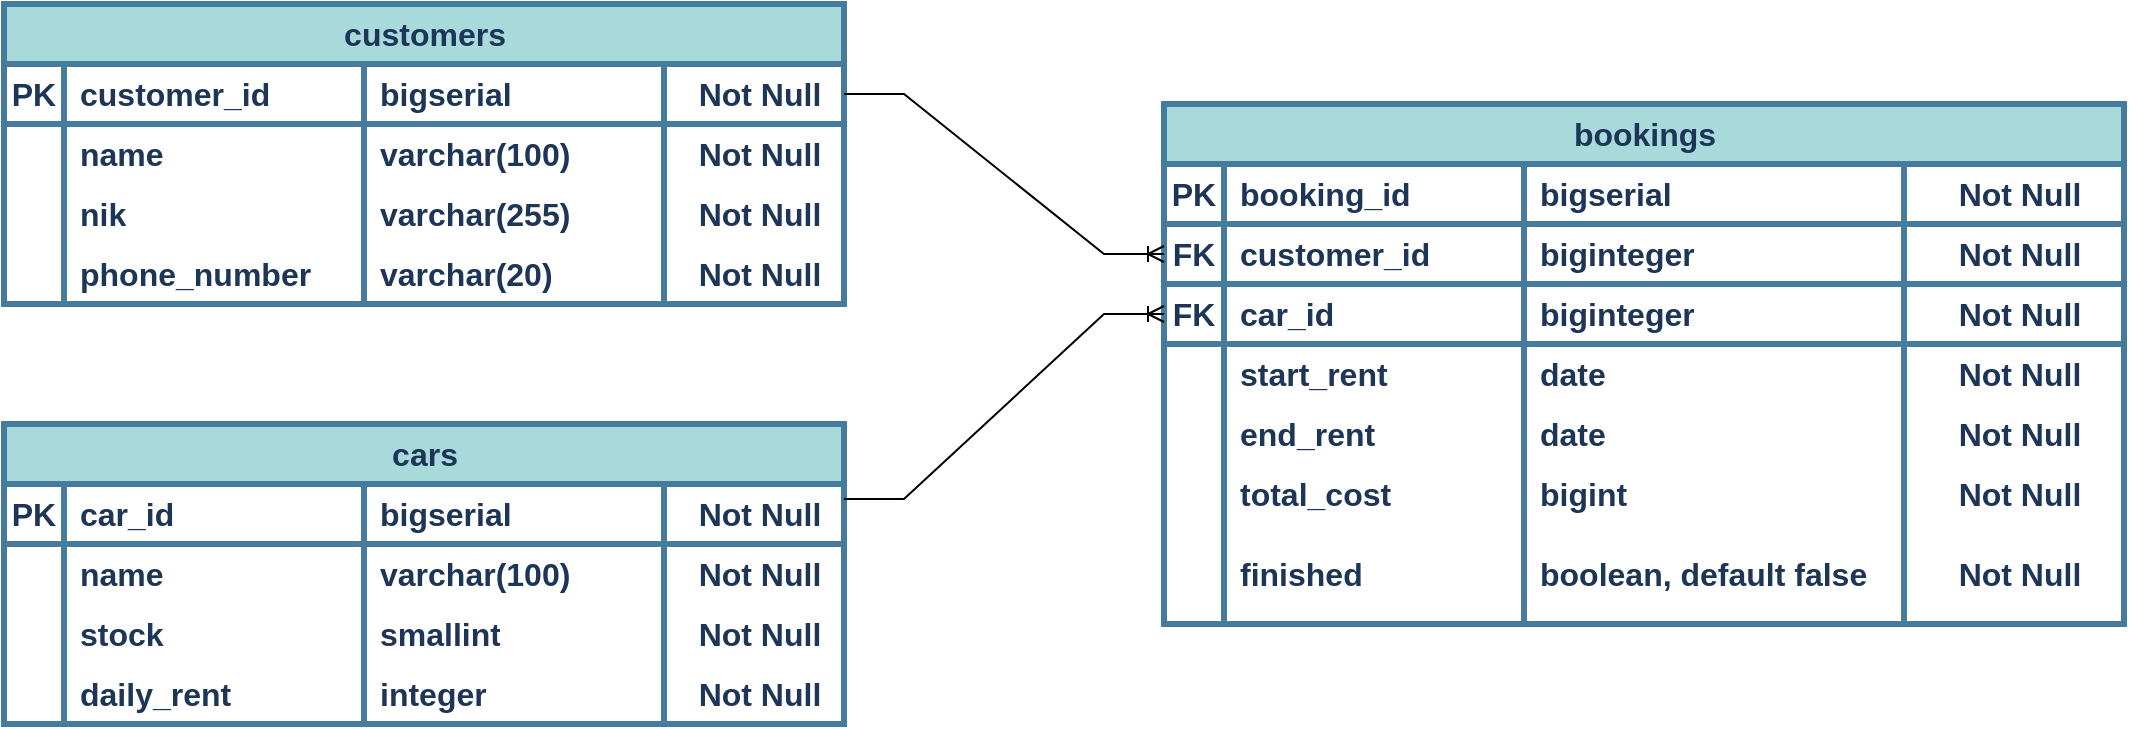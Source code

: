 <mxfile version="26.0.6" pages="2">
  <diagram name="V1" id="tHyQvFrU9sJJTlbeOy03">
    <mxGraphModel dx="2873" dy="2717" grid="1" gridSize="10" guides="1" tooltips="1" connect="1" arrows="1" fold="1" page="1" pageScale="1" pageWidth="850" pageHeight="1100" math="0" shadow="0">
      <root>
        <mxCell id="0" />
        <mxCell id="1" parent="0" />
        <mxCell id="FnVTQoQABOqtuAOlIhUC-60" value="customers" style="shape=table;startSize=30;container=1;collapsible=1;childLayout=tableLayout;fixedRows=1;rowLines=0;fontStyle=1;align=center;resizeLast=1;html=1;labelBackgroundColor=none;fillColor=#A8DADC;strokeColor=#457B9D;fontColor=#1D3557;strokeWidth=3;fontSize=16;" parent="1" vertex="1">
          <mxGeometry x="-1430" y="-1240" width="420" height="150" as="geometry" />
        </mxCell>
        <mxCell id="FnVTQoQABOqtuAOlIhUC-61" style="shape=tableRow;horizontal=0;startSize=0;swimlaneHead=0;swimlaneBody=0;fillColor=none;collapsible=0;dropTarget=0;points=[[0,0.5],[1,0.5]];portConstraint=eastwest;top=0;left=0;right=0;bottom=0;labelBackgroundColor=none;strokeColor=#457B9D;fontColor=#1D3557;strokeWidth=3;fontSize=16;fontStyle=1" parent="FnVTQoQABOqtuAOlIhUC-60" vertex="1">
          <mxGeometry y="30" width="420" height="30" as="geometry" />
        </mxCell>
        <mxCell id="FnVTQoQABOqtuAOlIhUC-62" value="&lt;span style=&quot;font-size: 16px;&quot;&gt;PK&lt;/span&gt;" style="shape=partialRectangle;connectable=0;fillColor=none;top=0;left=0;bottom=1;right=0;editable=1;overflow=hidden;whiteSpace=wrap;html=1;labelBackgroundColor=none;strokeColor=#457B9D;fontColor=#1D3557;strokeWidth=3;fontSize=16;fontStyle=1" parent="FnVTQoQABOqtuAOlIhUC-61" vertex="1">
          <mxGeometry width="30" height="30" as="geometry">
            <mxRectangle width="30" height="30" as="alternateBounds" />
          </mxGeometry>
        </mxCell>
        <mxCell id="FnVTQoQABOqtuAOlIhUC-63" value="&lt;span style=&quot;font-size: 16px;&quot;&gt;customer_id&lt;/span&gt;" style="shape=partialRectangle;connectable=0;fillColor=none;top=0;left=0;bottom=1;right=0;align=left;spacingLeft=6;overflow=hidden;whiteSpace=wrap;html=1;labelBackgroundColor=none;strokeColor=#457B9D;fontColor=#1D3557;strokeWidth=3;fontSize=16;fontStyle=1" parent="FnVTQoQABOqtuAOlIhUC-61" vertex="1">
          <mxGeometry x="30" width="150" height="30" as="geometry">
            <mxRectangle width="150" height="30" as="alternateBounds" />
          </mxGeometry>
        </mxCell>
        <mxCell id="FnVTQoQABOqtuAOlIhUC-64" value="bigserial" style="shape=partialRectangle;connectable=0;fillColor=none;top=0;left=0;bottom=1;right=0;align=left;spacingLeft=6;overflow=hidden;whiteSpace=wrap;html=1;labelBackgroundColor=none;strokeColor=#457B9D;fontColor=#1D3557;fontStyle=1;strokeWidth=3;fontSize=16;" parent="FnVTQoQABOqtuAOlIhUC-61" vertex="1">
          <mxGeometry x="180" width="150" height="30" as="geometry">
            <mxRectangle width="150" height="30" as="alternateBounds" />
          </mxGeometry>
        </mxCell>
        <mxCell id="FnVTQoQABOqtuAOlIhUC-65" value="Not Null" style="shape=partialRectangle;connectable=0;fillColor=none;top=0;left=0;bottom=1;right=0;align=center;spacingLeft=6;overflow=hidden;whiteSpace=wrap;html=1;labelBackgroundColor=none;strokeColor=#457B9D;fontColor=#1D3557;fontStyle=1;strokeWidth=3;fontSize=16;" parent="FnVTQoQABOqtuAOlIhUC-61" vertex="1">
          <mxGeometry x="330" width="90" height="30" as="geometry">
            <mxRectangle width="90" height="30" as="alternateBounds" />
          </mxGeometry>
        </mxCell>
        <mxCell id="FnVTQoQABOqtuAOlIhUC-71" value="" style="shape=tableRow;horizontal=0;startSize=0;swimlaneHead=0;swimlaneBody=0;fillColor=none;collapsible=0;dropTarget=0;points=[[0,0.5],[1,0.5]];portConstraint=eastwest;top=0;left=0;right=0;bottom=0;labelBackgroundColor=none;strokeColor=#457B9D;fontColor=#1D3557;strokeWidth=3;fontSize=16;fontStyle=1" parent="FnVTQoQABOqtuAOlIhUC-60" vertex="1">
          <mxGeometry y="60" width="420" height="30" as="geometry" />
        </mxCell>
        <mxCell id="FnVTQoQABOqtuAOlIhUC-72" value="" style="shape=partialRectangle;connectable=0;fillColor=none;top=0;left=0;bottom=0;right=0;editable=1;overflow=hidden;whiteSpace=wrap;html=1;labelBackgroundColor=none;strokeColor=#457B9D;fontColor=#1D3557;strokeWidth=3;fontSize=16;fontStyle=1" parent="FnVTQoQABOqtuAOlIhUC-71" vertex="1">
          <mxGeometry width="30" height="30" as="geometry">
            <mxRectangle width="30" height="30" as="alternateBounds" />
          </mxGeometry>
        </mxCell>
        <mxCell id="FnVTQoQABOqtuAOlIhUC-73" value="name" style="shape=partialRectangle;connectable=0;fillColor=none;top=0;left=0;bottom=0;right=0;align=left;spacingLeft=6;overflow=hidden;whiteSpace=wrap;html=1;labelBackgroundColor=none;strokeColor=#457B9D;fontColor=#1D3557;strokeWidth=3;fontSize=16;fontStyle=1" parent="FnVTQoQABOqtuAOlIhUC-71" vertex="1">
          <mxGeometry x="30" width="150" height="30" as="geometry">
            <mxRectangle width="150" height="30" as="alternateBounds" />
          </mxGeometry>
        </mxCell>
        <mxCell id="FnVTQoQABOqtuAOlIhUC-74" value="varchar(100)" style="shape=partialRectangle;connectable=0;fillColor=none;top=0;left=0;bottom=0;right=0;align=left;spacingLeft=6;overflow=hidden;whiteSpace=wrap;html=1;labelBackgroundColor=none;strokeColor=#457B9D;fontColor=#1D3557;strokeWidth=3;fontSize=16;fontStyle=1" parent="FnVTQoQABOqtuAOlIhUC-71" vertex="1">
          <mxGeometry x="180" width="150" height="30" as="geometry">
            <mxRectangle width="150" height="30" as="alternateBounds" />
          </mxGeometry>
        </mxCell>
        <mxCell id="FnVTQoQABOqtuAOlIhUC-75" value="Not Null" style="shape=partialRectangle;connectable=0;fillColor=none;top=0;left=0;bottom=0;right=0;align=center;spacingLeft=6;overflow=hidden;whiteSpace=wrap;html=1;labelBackgroundColor=none;strokeColor=#457B9D;fontColor=#1D3557;strokeWidth=3;fontSize=16;fontStyle=1" parent="FnVTQoQABOqtuAOlIhUC-71" vertex="1">
          <mxGeometry x="330" width="90" height="30" as="geometry">
            <mxRectangle width="90" height="30" as="alternateBounds" />
          </mxGeometry>
        </mxCell>
        <mxCell id="FnVTQoQABOqtuAOlIhUC-76" style="shape=tableRow;horizontal=0;startSize=0;swimlaneHead=0;swimlaneBody=0;fillColor=none;collapsible=0;dropTarget=0;points=[[0,0.5],[1,0.5]];portConstraint=eastwest;top=0;left=0;right=0;bottom=0;labelBackgroundColor=none;strokeColor=#457B9D;fontColor=#1D3557;strokeWidth=3;fontSize=16;fontStyle=1" parent="FnVTQoQABOqtuAOlIhUC-60" vertex="1">
          <mxGeometry y="90" width="420" height="30" as="geometry" />
        </mxCell>
        <mxCell id="FnVTQoQABOqtuAOlIhUC-77" style="shape=partialRectangle;connectable=0;fillColor=none;top=0;left=0;bottom=0;right=0;editable=1;overflow=hidden;whiteSpace=wrap;html=1;labelBackgroundColor=none;strokeColor=#457B9D;fontColor=#1D3557;strokeWidth=3;fontSize=16;fontStyle=1" parent="FnVTQoQABOqtuAOlIhUC-76" vertex="1">
          <mxGeometry width="30" height="30" as="geometry">
            <mxRectangle width="30" height="30" as="alternateBounds" />
          </mxGeometry>
        </mxCell>
        <mxCell id="FnVTQoQABOqtuAOlIhUC-78" value="nik" style="shape=partialRectangle;connectable=0;fillColor=none;top=0;left=0;bottom=0;right=0;align=left;spacingLeft=6;overflow=hidden;whiteSpace=wrap;html=1;labelBackgroundColor=none;strokeColor=#457B9D;fontColor=#1D3557;strokeWidth=3;fontSize=16;fontStyle=1" parent="FnVTQoQABOqtuAOlIhUC-76" vertex="1">
          <mxGeometry x="30" width="150" height="30" as="geometry">
            <mxRectangle width="150" height="30" as="alternateBounds" />
          </mxGeometry>
        </mxCell>
        <mxCell id="FnVTQoQABOqtuAOlIhUC-79" value="varchar(255)" style="shape=partialRectangle;connectable=0;fillColor=none;top=0;left=0;bottom=0;right=0;align=left;spacingLeft=6;overflow=hidden;whiteSpace=wrap;html=1;labelBackgroundColor=none;strokeColor=#457B9D;fontColor=#1D3557;strokeWidth=3;fontSize=16;fontStyle=1" parent="FnVTQoQABOqtuAOlIhUC-76" vertex="1">
          <mxGeometry x="180" width="150" height="30" as="geometry">
            <mxRectangle width="150" height="30" as="alternateBounds" />
          </mxGeometry>
        </mxCell>
        <mxCell id="FnVTQoQABOqtuAOlIhUC-80" value="Not Null" style="shape=partialRectangle;connectable=0;fillColor=none;top=0;left=0;bottom=0;right=0;align=center;spacingLeft=6;overflow=hidden;whiteSpace=wrap;html=1;labelBackgroundColor=none;strokeColor=#457B9D;fontColor=#1D3557;strokeWidth=3;fontSize=16;fontStyle=1" parent="FnVTQoQABOqtuAOlIhUC-76" vertex="1">
          <mxGeometry x="330" width="90" height="30" as="geometry">
            <mxRectangle width="90" height="30" as="alternateBounds" />
          </mxGeometry>
        </mxCell>
        <mxCell id="FnVTQoQABOqtuAOlIhUC-81" style="shape=tableRow;horizontal=0;startSize=0;swimlaneHead=0;swimlaneBody=0;fillColor=none;collapsible=0;dropTarget=0;points=[[0,0.5],[1,0.5]];portConstraint=eastwest;top=0;left=0;right=0;bottom=0;labelBackgroundColor=none;strokeColor=#457B9D;fontColor=#1D3557;strokeWidth=3;fontSize=16;fontStyle=1" parent="FnVTQoQABOqtuAOlIhUC-60" vertex="1">
          <mxGeometry y="120" width="420" height="30" as="geometry" />
        </mxCell>
        <mxCell id="FnVTQoQABOqtuAOlIhUC-82" style="shape=partialRectangle;connectable=0;fillColor=none;top=0;left=0;bottom=0;right=0;editable=1;overflow=hidden;whiteSpace=wrap;html=1;labelBackgroundColor=none;strokeColor=#457B9D;fontColor=#1D3557;strokeWidth=3;fontSize=16;fontStyle=1" parent="FnVTQoQABOqtuAOlIhUC-81" vertex="1">
          <mxGeometry width="30" height="30" as="geometry">
            <mxRectangle width="30" height="30" as="alternateBounds" />
          </mxGeometry>
        </mxCell>
        <mxCell id="FnVTQoQABOqtuAOlIhUC-83" value="phone_number" style="shape=partialRectangle;connectable=0;fillColor=none;top=0;left=0;bottom=0;right=0;align=left;spacingLeft=6;overflow=hidden;whiteSpace=wrap;html=1;labelBackgroundColor=none;strokeColor=#457B9D;fontColor=#1D3557;strokeWidth=3;fontSize=16;fontStyle=1" parent="FnVTQoQABOqtuAOlIhUC-81" vertex="1">
          <mxGeometry x="30" width="150" height="30" as="geometry">
            <mxRectangle width="150" height="30" as="alternateBounds" />
          </mxGeometry>
        </mxCell>
        <mxCell id="FnVTQoQABOqtuAOlIhUC-84" value="varchar(20)" style="shape=partialRectangle;connectable=0;fillColor=none;top=0;left=0;bottom=0;right=0;align=left;spacingLeft=6;overflow=hidden;whiteSpace=wrap;html=1;labelBackgroundColor=none;strokeColor=#457B9D;fontColor=#1D3557;strokeWidth=3;fontSize=16;fontStyle=1" parent="FnVTQoQABOqtuAOlIhUC-81" vertex="1">
          <mxGeometry x="180" width="150" height="30" as="geometry">
            <mxRectangle width="150" height="30" as="alternateBounds" />
          </mxGeometry>
        </mxCell>
        <mxCell id="FnVTQoQABOqtuAOlIhUC-85" value="Not Null" style="shape=partialRectangle;connectable=0;fillColor=none;top=0;left=0;bottom=0;right=0;align=center;spacingLeft=6;overflow=hidden;whiteSpace=wrap;html=1;labelBackgroundColor=none;strokeColor=#457B9D;fontColor=#1D3557;strokeWidth=3;fontSize=16;fontStyle=1" parent="FnVTQoQABOqtuAOlIhUC-81" vertex="1">
          <mxGeometry x="330" width="90" height="30" as="geometry">
            <mxRectangle width="90" height="30" as="alternateBounds" />
          </mxGeometry>
        </mxCell>
        <mxCell id="FnVTQoQABOqtuAOlIhUC-106" value="bookings" style="shape=table;startSize=30;container=1;collapsible=1;childLayout=tableLayout;fixedRows=1;rowLines=0;fontStyle=1;align=center;resizeLast=1;html=1;labelBackgroundColor=none;fillColor=#A8DADC;strokeColor=#457B9D;fontColor=#1D3557;strokeWidth=3;fontSize=16;" parent="1" vertex="1">
          <mxGeometry x="-850" y="-1190" width="480" height="260" as="geometry" />
        </mxCell>
        <mxCell id="FnVTQoQABOqtuAOlIhUC-107" style="shape=tableRow;horizontal=0;startSize=0;swimlaneHead=0;swimlaneBody=0;fillColor=none;collapsible=0;dropTarget=0;points=[[0,0.5],[1,0.5]];portConstraint=eastwest;top=0;left=0;right=0;bottom=0;labelBackgroundColor=none;strokeColor=#457B9D;fontColor=#1D3557;strokeWidth=3;fontSize=16;fontStyle=1" parent="FnVTQoQABOqtuAOlIhUC-106" vertex="1">
          <mxGeometry y="30" width="480" height="30" as="geometry" />
        </mxCell>
        <mxCell id="FnVTQoQABOqtuAOlIhUC-108" value="&lt;span style=&quot;font-size: 16px;&quot;&gt;PK&lt;/span&gt;" style="shape=partialRectangle;connectable=0;fillColor=none;top=0;left=0;bottom=1;right=0;editable=1;overflow=hidden;whiteSpace=wrap;html=1;labelBackgroundColor=none;strokeColor=#457B9D;fontColor=#1D3557;strokeWidth=3;fontSize=16;fontStyle=1" parent="FnVTQoQABOqtuAOlIhUC-107" vertex="1">
          <mxGeometry width="30" height="30" as="geometry">
            <mxRectangle width="30" height="30" as="alternateBounds" />
          </mxGeometry>
        </mxCell>
        <mxCell id="FnVTQoQABOqtuAOlIhUC-109" value="booking_id" style="shape=partialRectangle;connectable=0;fillColor=none;top=0;left=0;bottom=1;right=0;align=left;spacingLeft=6;overflow=hidden;whiteSpace=wrap;html=1;labelBackgroundColor=none;strokeColor=#457B9D;fontColor=#1D3557;strokeWidth=3;fontSize=16;fontStyle=1" parent="FnVTQoQABOqtuAOlIhUC-107" vertex="1">
          <mxGeometry x="30" width="150" height="30" as="geometry">
            <mxRectangle width="150" height="30" as="alternateBounds" />
          </mxGeometry>
        </mxCell>
        <mxCell id="FnVTQoQABOqtuAOlIhUC-110" value="bigserial" style="shape=partialRectangle;connectable=0;fillColor=none;top=0;left=0;bottom=1;right=0;align=left;spacingLeft=6;overflow=hidden;whiteSpace=wrap;html=1;labelBackgroundColor=none;strokeColor=#457B9D;fontColor=#1D3557;fontStyle=1;strokeWidth=3;fontSize=16;" parent="FnVTQoQABOqtuAOlIhUC-107" vertex="1">
          <mxGeometry x="180" width="190" height="30" as="geometry">
            <mxRectangle width="190" height="30" as="alternateBounds" />
          </mxGeometry>
        </mxCell>
        <mxCell id="FnVTQoQABOqtuAOlIhUC-111" value="Not Null" style="shape=partialRectangle;connectable=0;fillColor=none;top=0;left=0;bottom=1;right=0;align=center;spacingLeft=6;overflow=hidden;whiteSpace=wrap;html=1;labelBackgroundColor=none;strokeColor=#457B9D;fontColor=#1D3557;fontStyle=1;strokeWidth=3;fontSize=16;" parent="FnVTQoQABOqtuAOlIhUC-107" vertex="1">
          <mxGeometry x="370" width="110" height="30" as="geometry">
            <mxRectangle width="110" height="30" as="alternateBounds" />
          </mxGeometry>
        </mxCell>
        <mxCell id="FnVTQoQABOqtuAOlIhUC-112" value="" style="shape=tableRow;horizontal=0;startSize=0;swimlaneHead=0;swimlaneBody=0;fillColor=none;collapsible=0;dropTarget=0;points=[[0,0.5],[1,0.5]];portConstraint=eastwest;top=0;left=0;right=0;bottom=0;labelBackgroundColor=none;strokeColor=#457B9D;fontColor=#1D3557;strokeWidth=3;fontSize=16;fontStyle=1" parent="FnVTQoQABOqtuAOlIhUC-106" vertex="1">
          <mxGeometry y="60" width="480" height="30" as="geometry" />
        </mxCell>
        <mxCell id="FnVTQoQABOqtuAOlIhUC-113" value="&lt;span style=&quot;font-size: 16px;&quot;&gt;FK&lt;/span&gt;" style="shape=partialRectangle;connectable=0;fillColor=none;top=0;left=0;bottom=1;right=0;editable=1;overflow=hidden;whiteSpace=wrap;html=1;labelBackgroundColor=none;strokeColor=#457B9D;fontColor=#1D3557;strokeWidth=3;fontSize=16;fontStyle=1" parent="FnVTQoQABOqtuAOlIhUC-112" vertex="1">
          <mxGeometry width="30" height="30" as="geometry">
            <mxRectangle width="30" height="30" as="alternateBounds" />
          </mxGeometry>
        </mxCell>
        <mxCell id="FnVTQoQABOqtuAOlIhUC-114" value="customer_id" style="shape=partialRectangle;connectable=0;fillColor=none;top=0;left=0;bottom=1;right=0;align=left;spacingLeft=6;overflow=hidden;whiteSpace=wrap;html=1;labelBackgroundColor=none;strokeColor=#457B9D;fontColor=#1D3557;strokeWidth=3;fontSize=16;fontStyle=1" parent="FnVTQoQABOqtuAOlIhUC-112" vertex="1">
          <mxGeometry x="30" width="150" height="30" as="geometry">
            <mxRectangle width="150" height="30" as="alternateBounds" />
          </mxGeometry>
        </mxCell>
        <mxCell id="FnVTQoQABOqtuAOlIhUC-115" value="biginteger" style="shape=partialRectangle;connectable=0;fillColor=none;top=0;left=0;bottom=1;right=0;align=left;spacingLeft=6;overflow=hidden;whiteSpace=wrap;html=1;labelBackgroundColor=none;strokeColor=#457B9D;fontColor=#1D3557;strokeWidth=3;fontSize=16;fontStyle=1" parent="FnVTQoQABOqtuAOlIhUC-112" vertex="1">
          <mxGeometry x="180" width="190" height="30" as="geometry">
            <mxRectangle width="190" height="30" as="alternateBounds" />
          </mxGeometry>
        </mxCell>
        <mxCell id="FnVTQoQABOqtuAOlIhUC-116" value="Not Null" style="shape=partialRectangle;connectable=0;fillColor=none;top=0;left=0;bottom=1;right=0;align=center;spacingLeft=6;overflow=hidden;whiteSpace=wrap;html=1;labelBackgroundColor=none;strokeColor=#457B9D;fontColor=#1D3557;strokeWidth=3;fontSize=16;fontStyle=1" parent="FnVTQoQABOqtuAOlIhUC-112" vertex="1">
          <mxGeometry x="370" width="110" height="30" as="geometry">
            <mxRectangle width="110" height="30" as="alternateBounds" />
          </mxGeometry>
        </mxCell>
        <mxCell id="FnVTQoQABOqtuAOlIhUC-178" value="" style="shape=tableRow;horizontal=0;startSize=0;swimlaneHead=0;swimlaneBody=0;fillColor=none;collapsible=0;dropTarget=0;points=[[0,0.5],[1,0.5]];portConstraint=eastwest;top=0;left=0;right=0;bottom=0;labelBackgroundColor=none;strokeColor=#457B9D;fontColor=#1D3557;strokeWidth=3;fontSize=16;fontStyle=1" parent="FnVTQoQABOqtuAOlIhUC-106" vertex="1">
          <mxGeometry y="90" width="480" height="30" as="geometry" />
        </mxCell>
        <mxCell id="FnVTQoQABOqtuAOlIhUC-179" value="&lt;span style=&quot;font-size: 16px;&quot;&gt;FK&lt;/span&gt;" style="shape=partialRectangle;connectable=0;fillColor=none;top=0;left=0;bottom=1;right=0;editable=1;overflow=hidden;whiteSpace=wrap;html=1;labelBackgroundColor=none;strokeColor=#457B9D;fontColor=#1D3557;strokeWidth=3;fontSize=16;fontStyle=1" parent="FnVTQoQABOqtuAOlIhUC-178" vertex="1">
          <mxGeometry width="30" height="30" as="geometry">
            <mxRectangle width="30" height="30" as="alternateBounds" />
          </mxGeometry>
        </mxCell>
        <mxCell id="FnVTQoQABOqtuAOlIhUC-180" value="&lt;span style=&quot;font-size: 16px;&quot;&gt;car_id&lt;/span&gt;" style="shape=partialRectangle;connectable=0;fillColor=none;top=0;left=0;bottom=1;right=0;align=left;spacingLeft=6;overflow=hidden;whiteSpace=wrap;html=1;labelBackgroundColor=none;strokeColor=#457B9D;fontColor=#1D3557;strokeWidth=3;fontSize=16;fontStyle=1" parent="FnVTQoQABOqtuAOlIhUC-178" vertex="1">
          <mxGeometry x="30" width="150" height="30" as="geometry">
            <mxRectangle width="150" height="30" as="alternateBounds" />
          </mxGeometry>
        </mxCell>
        <mxCell id="FnVTQoQABOqtuAOlIhUC-181" value="biginteger" style="shape=partialRectangle;connectable=0;fillColor=none;top=0;left=0;bottom=1;right=0;align=left;spacingLeft=6;overflow=hidden;whiteSpace=wrap;html=1;labelBackgroundColor=none;strokeColor=#457B9D;fontColor=#1D3557;strokeWidth=3;fontSize=16;fontStyle=1" parent="FnVTQoQABOqtuAOlIhUC-178" vertex="1">
          <mxGeometry x="180" width="190" height="30" as="geometry">
            <mxRectangle width="190" height="30" as="alternateBounds" />
          </mxGeometry>
        </mxCell>
        <mxCell id="FnVTQoQABOqtuAOlIhUC-182" value="Not Null" style="shape=partialRectangle;connectable=0;fillColor=none;top=0;left=0;bottom=1;right=0;align=center;spacingLeft=6;overflow=hidden;whiteSpace=wrap;html=1;labelBackgroundColor=none;strokeColor=#457B9D;fontColor=#1D3557;strokeWidth=3;fontSize=16;fontStyle=1" parent="FnVTQoQABOqtuAOlIhUC-178" vertex="1">
          <mxGeometry x="370" width="110" height="30" as="geometry">
            <mxRectangle width="110" height="30" as="alternateBounds" />
          </mxGeometry>
        </mxCell>
        <mxCell id="FnVTQoQABOqtuAOlIhUC-117" value="" style="shape=tableRow;horizontal=0;startSize=0;swimlaneHead=0;swimlaneBody=0;fillColor=none;collapsible=0;dropTarget=0;points=[[0,0.5],[1,0.5]];portConstraint=eastwest;top=0;left=0;right=0;bottom=0;labelBackgroundColor=none;strokeColor=#457B9D;fontColor=#1D3557;strokeWidth=3;fontSize=16;fontStyle=1" parent="FnVTQoQABOqtuAOlIhUC-106" vertex="1">
          <mxGeometry y="120" width="480" height="30" as="geometry" />
        </mxCell>
        <mxCell id="FnVTQoQABOqtuAOlIhUC-118" value="" style="shape=partialRectangle;connectable=0;fillColor=none;top=0;left=0;bottom=0;right=0;editable=1;overflow=hidden;whiteSpace=wrap;html=1;labelBackgroundColor=none;strokeColor=#457B9D;fontColor=#1D3557;strokeWidth=3;fontSize=16;fontStyle=1" parent="FnVTQoQABOqtuAOlIhUC-117" vertex="1">
          <mxGeometry width="30" height="30" as="geometry">
            <mxRectangle width="30" height="30" as="alternateBounds" />
          </mxGeometry>
        </mxCell>
        <mxCell id="FnVTQoQABOqtuAOlIhUC-119" value="start_rent" style="shape=partialRectangle;connectable=0;fillColor=none;top=0;left=0;bottom=0;right=0;align=left;spacingLeft=6;overflow=hidden;whiteSpace=wrap;html=1;labelBackgroundColor=none;strokeColor=#457B9D;fontColor=#1D3557;strokeWidth=3;fontSize=16;fontStyle=1" parent="FnVTQoQABOqtuAOlIhUC-117" vertex="1">
          <mxGeometry x="30" width="150" height="30" as="geometry">
            <mxRectangle width="150" height="30" as="alternateBounds" />
          </mxGeometry>
        </mxCell>
        <mxCell id="FnVTQoQABOqtuAOlIhUC-120" value="date" style="shape=partialRectangle;connectable=0;fillColor=none;top=0;left=0;bottom=0;right=0;align=left;spacingLeft=6;overflow=hidden;whiteSpace=wrap;html=1;labelBackgroundColor=none;strokeColor=#457B9D;fontColor=#1D3557;strokeWidth=3;fontSize=16;fontStyle=1" parent="FnVTQoQABOqtuAOlIhUC-117" vertex="1">
          <mxGeometry x="180" width="190" height="30" as="geometry">
            <mxRectangle width="190" height="30" as="alternateBounds" />
          </mxGeometry>
        </mxCell>
        <mxCell id="FnVTQoQABOqtuAOlIhUC-121" value="Not Null" style="shape=partialRectangle;connectable=0;fillColor=none;top=0;left=0;bottom=0;right=0;align=center;spacingLeft=6;overflow=hidden;whiteSpace=wrap;html=1;labelBackgroundColor=none;strokeColor=#457B9D;fontColor=#1D3557;strokeWidth=3;fontSize=16;fontStyle=1" parent="FnVTQoQABOqtuAOlIhUC-117" vertex="1">
          <mxGeometry x="370" width="110" height="30" as="geometry">
            <mxRectangle width="110" height="30" as="alternateBounds" />
          </mxGeometry>
        </mxCell>
        <mxCell id="FnVTQoQABOqtuAOlIhUC-122" style="shape=tableRow;horizontal=0;startSize=0;swimlaneHead=0;swimlaneBody=0;fillColor=none;collapsible=0;dropTarget=0;points=[[0,0.5],[1,0.5]];portConstraint=eastwest;top=0;left=0;right=0;bottom=0;labelBackgroundColor=none;strokeColor=#457B9D;fontColor=#1D3557;strokeWidth=3;fontSize=16;fontStyle=1" parent="FnVTQoQABOqtuAOlIhUC-106" vertex="1">
          <mxGeometry y="150" width="480" height="30" as="geometry" />
        </mxCell>
        <mxCell id="FnVTQoQABOqtuAOlIhUC-123" style="shape=partialRectangle;connectable=0;fillColor=none;top=0;left=0;bottom=0;right=0;editable=1;overflow=hidden;whiteSpace=wrap;html=1;labelBackgroundColor=none;strokeColor=#457B9D;fontColor=#1D3557;strokeWidth=3;fontSize=16;fontStyle=1" parent="FnVTQoQABOqtuAOlIhUC-122" vertex="1">
          <mxGeometry width="30" height="30" as="geometry">
            <mxRectangle width="30" height="30" as="alternateBounds" />
          </mxGeometry>
        </mxCell>
        <mxCell id="FnVTQoQABOqtuAOlIhUC-124" value="end_rent" style="shape=partialRectangle;connectable=0;fillColor=none;top=0;left=0;bottom=0;right=0;align=left;spacingLeft=6;overflow=hidden;whiteSpace=wrap;html=1;labelBackgroundColor=none;strokeColor=#457B9D;fontColor=#1D3557;strokeWidth=3;fontSize=16;fontStyle=1" parent="FnVTQoQABOqtuAOlIhUC-122" vertex="1">
          <mxGeometry x="30" width="150" height="30" as="geometry">
            <mxRectangle width="150" height="30" as="alternateBounds" />
          </mxGeometry>
        </mxCell>
        <mxCell id="FnVTQoQABOqtuAOlIhUC-125" value="date" style="shape=partialRectangle;connectable=0;fillColor=none;top=0;left=0;bottom=0;right=0;align=left;spacingLeft=6;overflow=hidden;whiteSpace=wrap;html=1;labelBackgroundColor=none;strokeColor=#457B9D;fontColor=#1D3557;strokeWidth=3;fontSize=16;fontStyle=1" parent="FnVTQoQABOqtuAOlIhUC-122" vertex="1">
          <mxGeometry x="180" width="190" height="30" as="geometry">
            <mxRectangle width="190" height="30" as="alternateBounds" />
          </mxGeometry>
        </mxCell>
        <mxCell id="FnVTQoQABOqtuAOlIhUC-126" value="Not Null" style="shape=partialRectangle;connectable=0;fillColor=none;top=0;left=0;bottom=0;right=0;align=center;spacingLeft=6;overflow=hidden;whiteSpace=wrap;html=1;labelBackgroundColor=none;strokeColor=#457B9D;fontColor=#1D3557;strokeWidth=3;fontSize=16;fontStyle=1" parent="FnVTQoQABOqtuAOlIhUC-122" vertex="1">
          <mxGeometry x="370" width="110" height="30" as="geometry">
            <mxRectangle width="110" height="30" as="alternateBounds" />
          </mxGeometry>
        </mxCell>
        <mxCell id="FnVTQoQABOqtuAOlIhUC-127" style="shape=tableRow;horizontal=0;startSize=0;swimlaneHead=0;swimlaneBody=0;fillColor=none;collapsible=0;dropTarget=0;points=[[0,0.5],[1,0.5]];portConstraint=eastwest;top=0;left=0;right=0;bottom=0;labelBackgroundColor=none;strokeColor=#457B9D;fontColor=#1D3557;strokeWidth=3;fontSize=16;fontStyle=1" parent="FnVTQoQABOqtuAOlIhUC-106" vertex="1">
          <mxGeometry y="180" width="480" height="30" as="geometry" />
        </mxCell>
        <mxCell id="FnVTQoQABOqtuAOlIhUC-128" style="shape=partialRectangle;connectable=0;fillColor=none;top=0;left=0;bottom=0;right=0;editable=1;overflow=hidden;whiteSpace=wrap;html=1;labelBackgroundColor=none;strokeColor=#457B9D;fontColor=#1D3557;strokeWidth=3;fontSize=16;fontStyle=1" parent="FnVTQoQABOqtuAOlIhUC-127" vertex="1">
          <mxGeometry width="30" height="30" as="geometry">
            <mxRectangle width="30" height="30" as="alternateBounds" />
          </mxGeometry>
        </mxCell>
        <mxCell id="FnVTQoQABOqtuAOlIhUC-129" value="total_cost" style="shape=partialRectangle;connectable=0;fillColor=none;top=0;left=0;bottom=0;right=0;align=left;spacingLeft=6;overflow=hidden;whiteSpace=wrap;html=1;labelBackgroundColor=none;strokeColor=#457B9D;fontColor=#1D3557;strokeWidth=3;fontSize=16;fontStyle=1" parent="FnVTQoQABOqtuAOlIhUC-127" vertex="1">
          <mxGeometry x="30" width="150" height="30" as="geometry">
            <mxRectangle width="150" height="30" as="alternateBounds" />
          </mxGeometry>
        </mxCell>
        <mxCell id="FnVTQoQABOqtuAOlIhUC-130" value="bigint" style="shape=partialRectangle;connectable=0;fillColor=none;top=0;left=0;bottom=0;right=0;align=left;spacingLeft=6;overflow=hidden;whiteSpace=wrap;html=1;labelBackgroundColor=none;strokeColor=#457B9D;fontColor=#1D3557;strokeWidth=3;fontSize=16;fontStyle=1" parent="FnVTQoQABOqtuAOlIhUC-127" vertex="1">
          <mxGeometry x="180" width="190" height="30" as="geometry">
            <mxRectangle width="190" height="30" as="alternateBounds" />
          </mxGeometry>
        </mxCell>
        <mxCell id="FnVTQoQABOqtuAOlIhUC-131" value="Not Null" style="shape=partialRectangle;connectable=0;fillColor=none;top=0;left=0;bottom=0;right=0;align=center;spacingLeft=6;overflow=hidden;whiteSpace=wrap;html=1;labelBackgroundColor=none;strokeColor=#457B9D;fontColor=#1D3557;strokeWidth=3;fontSize=16;fontStyle=1" parent="FnVTQoQABOqtuAOlIhUC-127" vertex="1">
          <mxGeometry x="370" width="110" height="30" as="geometry">
            <mxRectangle width="110" height="30" as="alternateBounds" />
          </mxGeometry>
        </mxCell>
        <mxCell id="FnVTQoQABOqtuAOlIhUC-132" value="" style="shape=tableRow;horizontal=0;startSize=0;swimlaneHead=0;swimlaneBody=0;fillColor=none;collapsible=0;dropTarget=0;points=[[0,0.5],[1,0.5]];portConstraint=eastwest;top=0;left=0;right=0;bottom=0;labelBackgroundColor=none;strokeColor=#457B9D;fontColor=#1D3557;strokeWidth=3;fontSize=16;fontStyle=1" parent="FnVTQoQABOqtuAOlIhUC-106" vertex="1">
          <mxGeometry y="210" width="480" height="50" as="geometry" />
        </mxCell>
        <mxCell id="FnVTQoQABOqtuAOlIhUC-133" value="" style="shape=partialRectangle;connectable=0;fillColor=none;top=0;left=0;bottom=0;right=0;editable=1;overflow=hidden;whiteSpace=wrap;html=1;labelBackgroundColor=none;strokeColor=#457B9D;fontColor=#1D3557;strokeWidth=3;fontSize=16;fontStyle=1" parent="FnVTQoQABOqtuAOlIhUC-132" vertex="1">
          <mxGeometry width="30" height="50" as="geometry">
            <mxRectangle width="30" height="50" as="alternateBounds" />
          </mxGeometry>
        </mxCell>
        <mxCell id="FnVTQoQABOqtuAOlIhUC-134" value="finished" style="shape=partialRectangle;connectable=0;fillColor=none;top=0;left=0;bottom=0;right=0;align=left;spacingLeft=6;overflow=hidden;whiteSpace=wrap;html=1;labelBackgroundColor=none;strokeColor=#457B9D;fontColor=#1D3557;strokeWidth=3;fontSize=16;fontStyle=1" parent="FnVTQoQABOqtuAOlIhUC-132" vertex="1">
          <mxGeometry x="30" width="150" height="50" as="geometry">
            <mxRectangle width="150" height="50" as="alternateBounds" />
          </mxGeometry>
        </mxCell>
        <mxCell id="FnVTQoQABOqtuAOlIhUC-135" value="boolean, default false" style="shape=partialRectangle;connectable=0;fillColor=none;top=0;left=0;bottom=0;right=0;align=left;spacingLeft=6;overflow=hidden;whiteSpace=wrap;html=1;labelBackgroundColor=none;strokeColor=#457B9D;fontColor=#1D3557;strokeWidth=3;fontSize=16;fontStyle=1" parent="FnVTQoQABOqtuAOlIhUC-132" vertex="1">
          <mxGeometry x="180" width="190" height="50" as="geometry">
            <mxRectangle width="190" height="50" as="alternateBounds" />
          </mxGeometry>
        </mxCell>
        <mxCell id="FnVTQoQABOqtuAOlIhUC-136" value="Not Null" style="shape=partialRectangle;connectable=0;fillColor=none;top=0;left=0;bottom=0;right=0;align=center;spacingLeft=6;overflow=hidden;whiteSpace=wrap;html=1;labelBackgroundColor=none;strokeColor=#457B9D;fontColor=#1D3557;strokeWidth=3;fontSize=16;fontStyle=1" parent="FnVTQoQABOqtuAOlIhUC-132" vertex="1">
          <mxGeometry x="370" width="110" height="50" as="geometry">
            <mxRectangle width="110" height="50" as="alternateBounds" />
          </mxGeometry>
        </mxCell>
        <mxCell id="FnVTQoQABOqtuAOlIhUC-152" value="cars" style="shape=table;startSize=30;container=1;collapsible=1;childLayout=tableLayout;fixedRows=1;rowLines=0;fontStyle=1;align=center;resizeLast=1;html=1;labelBackgroundColor=none;fillColor=#A8DADC;strokeColor=#457B9D;fontColor=#1D3557;strokeWidth=3;fontSize=16;" parent="1" vertex="1">
          <mxGeometry x="-1430" y="-1030" width="420" height="150" as="geometry" />
        </mxCell>
        <mxCell id="FnVTQoQABOqtuAOlIhUC-153" style="shape=tableRow;horizontal=0;startSize=0;swimlaneHead=0;swimlaneBody=0;fillColor=none;collapsible=0;dropTarget=0;points=[[0,0.5],[1,0.5]];portConstraint=eastwest;top=0;left=0;right=0;bottom=0;labelBackgroundColor=none;strokeColor=#457B9D;fontColor=#1D3557;strokeWidth=3;fontSize=16;fontStyle=1" parent="FnVTQoQABOqtuAOlIhUC-152" vertex="1">
          <mxGeometry y="30" width="420" height="30" as="geometry" />
        </mxCell>
        <mxCell id="FnVTQoQABOqtuAOlIhUC-154" value="&lt;span style=&quot;font-size: 16px;&quot;&gt;PK&lt;/span&gt;" style="shape=partialRectangle;connectable=0;fillColor=none;top=0;left=0;bottom=1;right=0;editable=1;overflow=hidden;whiteSpace=wrap;html=1;labelBackgroundColor=none;strokeColor=#457B9D;fontColor=#1D3557;strokeWidth=3;fontSize=16;fontStyle=1" parent="FnVTQoQABOqtuAOlIhUC-153" vertex="1">
          <mxGeometry width="30" height="30" as="geometry">
            <mxRectangle width="30" height="30" as="alternateBounds" />
          </mxGeometry>
        </mxCell>
        <mxCell id="FnVTQoQABOqtuAOlIhUC-155" value="&lt;span style=&quot;font-size: 16px;&quot;&gt;car_id&lt;/span&gt;" style="shape=partialRectangle;connectable=0;fillColor=none;top=0;left=0;bottom=1;right=0;align=left;spacingLeft=6;overflow=hidden;whiteSpace=wrap;html=1;labelBackgroundColor=none;strokeColor=#457B9D;fontColor=#1D3557;strokeWidth=3;fontSize=16;fontStyle=1" parent="FnVTQoQABOqtuAOlIhUC-153" vertex="1">
          <mxGeometry x="30" width="150" height="30" as="geometry">
            <mxRectangle width="150" height="30" as="alternateBounds" />
          </mxGeometry>
        </mxCell>
        <mxCell id="FnVTQoQABOqtuAOlIhUC-156" value="bigserial" style="shape=partialRectangle;connectable=0;fillColor=none;top=0;left=0;bottom=1;right=0;align=left;spacingLeft=6;overflow=hidden;whiteSpace=wrap;html=1;labelBackgroundColor=none;strokeColor=#457B9D;fontColor=#1D3557;fontStyle=1;strokeWidth=3;fontSize=16;" parent="FnVTQoQABOqtuAOlIhUC-153" vertex="1">
          <mxGeometry x="180" width="150" height="30" as="geometry">
            <mxRectangle width="150" height="30" as="alternateBounds" />
          </mxGeometry>
        </mxCell>
        <mxCell id="FnVTQoQABOqtuAOlIhUC-157" value="Not Null" style="shape=partialRectangle;connectable=0;fillColor=none;top=0;left=0;bottom=1;right=0;align=center;spacingLeft=6;overflow=hidden;whiteSpace=wrap;html=1;labelBackgroundColor=none;strokeColor=#457B9D;fontColor=#1D3557;fontStyle=1;strokeWidth=3;fontSize=16;" parent="FnVTQoQABOqtuAOlIhUC-153" vertex="1">
          <mxGeometry x="330" width="90" height="30" as="geometry">
            <mxRectangle width="90" height="30" as="alternateBounds" />
          </mxGeometry>
        </mxCell>
        <mxCell id="FnVTQoQABOqtuAOlIhUC-158" value="" style="shape=tableRow;horizontal=0;startSize=0;swimlaneHead=0;swimlaneBody=0;fillColor=none;collapsible=0;dropTarget=0;points=[[0,0.5],[1,0.5]];portConstraint=eastwest;top=0;left=0;right=0;bottom=0;labelBackgroundColor=none;strokeColor=#457B9D;fontColor=#1D3557;strokeWidth=3;fontSize=16;fontStyle=1" parent="FnVTQoQABOqtuAOlIhUC-152" vertex="1">
          <mxGeometry y="60" width="420" height="30" as="geometry" />
        </mxCell>
        <mxCell id="FnVTQoQABOqtuAOlIhUC-159" value="" style="shape=partialRectangle;connectable=0;fillColor=none;top=0;left=0;bottom=0;right=0;editable=1;overflow=hidden;whiteSpace=wrap;html=1;labelBackgroundColor=none;strokeColor=#457B9D;fontColor=#1D3557;strokeWidth=3;fontSize=16;fontStyle=1" parent="FnVTQoQABOqtuAOlIhUC-158" vertex="1">
          <mxGeometry width="30" height="30" as="geometry">
            <mxRectangle width="30" height="30" as="alternateBounds" />
          </mxGeometry>
        </mxCell>
        <mxCell id="FnVTQoQABOqtuAOlIhUC-160" value="name" style="shape=partialRectangle;connectable=0;fillColor=none;top=0;left=0;bottom=0;right=0;align=left;spacingLeft=6;overflow=hidden;whiteSpace=wrap;html=1;labelBackgroundColor=none;strokeColor=#457B9D;fontColor=#1D3557;strokeWidth=3;fontSize=16;fontStyle=1" parent="FnVTQoQABOqtuAOlIhUC-158" vertex="1">
          <mxGeometry x="30" width="150" height="30" as="geometry">
            <mxRectangle width="150" height="30" as="alternateBounds" />
          </mxGeometry>
        </mxCell>
        <mxCell id="FnVTQoQABOqtuAOlIhUC-161" value="varchar(100)" style="shape=partialRectangle;connectable=0;fillColor=none;top=0;left=0;bottom=0;right=0;align=left;spacingLeft=6;overflow=hidden;whiteSpace=wrap;html=1;labelBackgroundColor=none;strokeColor=#457B9D;fontColor=#1D3557;strokeWidth=3;fontSize=16;fontStyle=1" parent="FnVTQoQABOqtuAOlIhUC-158" vertex="1">
          <mxGeometry x="180" width="150" height="30" as="geometry">
            <mxRectangle width="150" height="30" as="alternateBounds" />
          </mxGeometry>
        </mxCell>
        <mxCell id="FnVTQoQABOqtuAOlIhUC-162" value="Not Null" style="shape=partialRectangle;connectable=0;fillColor=none;top=0;left=0;bottom=0;right=0;align=center;spacingLeft=6;overflow=hidden;whiteSpace=wrap;html=1;labelBackgroundColor=none;strokeColor=#457B9D;fontColor=#1D3557;strokeWidth=3;fontSize=16;fontStyle=1" parent="FnVTQoQABOqtuAOlIhUC-158" vertex="1">
          <mxGeometry x="330" width="90" height="30" as="geometry">
            <mxRectangle width="90" height="30" as="alternateBounds" />
          </mxGeometry>
        </mxCell>
        <mxCell id="FnVTQoQABOqtuAOlIhUC-163" style="shape=tableRow;horizontal=0;startSize=0;swimlaneHead=0;swimlaneBody=0;fillColor=none;collapsible=0;dropTarget=0;points=[[0,0.5],[1,0.5]];portConstraint=eastwest;top=0;left=0;right=0;bottom=0;labelBackgroundColor=none;strokeColor=#457B9D;fontColor=#1D3557;strokeWidth=3;fontSize=16;fontStyle=1" parent="FnVTQoQABOqtuAOlIhUC-152" vertex="1">
          <mxGeometry y="90" width="420" height="30" as="geometry" />
        </mxCell>
        <mxCell id="FnVTQoQABOqtuAOlIhUC-164" style="shape=partialRectangle;connectable=0;fillColor=none;top=0;left=0;bottom=0;right=0;editable=1;overflow=hidden;whiteSpace=wrap;html=1;labelBackgroundColor=none;strokeColor=#457B9D;fontColor=#1D3557;strokeWidth=3;fontSize=16;fontStyle=1" parent="FnVTQoQABOqtuAOlIhUC-163" vertex="1">
          <mxGeometry width="30" height="30" as="geometry">
            <mxRectangle width="30" height="30" as="alternateBounds" />
          </mxGeometry>
        </mxCell>
        <mxCell id="FnVTQoQABOqtuAOlIhUC-165" value="stock" style="shape=partialRectangle;connectable=0;fillColor=none;top=0;left=0;bottom=0;right=0;align=left;spacingLeft=6;overflow=hidden;whiteSpace=wrap;html=1;labelBackgroundColor=none;strokeColor=#457B9D;fontColor=#1D3557;strokeWidth=3;fontSize=16;fontStyle=1" parent="FnVTQoQABOqtuAOlIhUC-163" vertex="1">
          <mxGeometry x="30" width="150" height="30" as="geometry">
            <mxRectangle width="150" height="30" as="alternateBounds" />
          </mxGeometry>
        </mxCell>
        <mxCell id="FnVTQoQABOqtuAOlIhUC-166" value="smallint" style="shape=partialRectangle;connectable=0;fillColor=none;top=0;left=0;bottom=0;right=0;align=left;spacingLeft=6;overflow=hidden;whiteSpace=wrap;html=1;labelBackgroundColor=none;strokeColor=#457B9D;fontColor=#1D3557;strokeWidth=3;fontSize=16;fontStyle=1" parent="FnVTQoQABOqtuAOlIhUC-163" vertex="1">
          <mxGeometry x="180" width="150" height="30" as="geometry">
            <mxRectangle width="150" height="30" as="alternateBounds" />
          </mxGeometry>
        </mxCell>
        <mxCell id="FnVTQoQABOqtuAOlIhUC-167" value="Not Null" style="shape=partialRectangle;connectable=0;fillColor=none;top=0;left=0;bottom=0;right=0;align=center;spacingLeft=6;overflow=hidden;whiteSpace=wrap;html=1;labelBackgroundColor=none;strokeColor=#457B9D;fontColor=#1D3557;strokeWidth=3;fontSize=16;fontStyle=1" parent="FnVTQoQABOqtuAOlIhUC-163" vertex="1">
          <mxGeometry x="330" width="90" height="30" as="geometry">
            <mxRectangle width="90" height="30" as="alternateBounds" />
          </mxGeometry>
        </mxCell>
        <mxCell id="FnVTQoQABOqtuAOlIhUC-168" style="shape=tableRow;horizontal=0;startSize=0;swimlaneHead=0;swimlaneBody=0;fillColor=none;collapsible=0;dropTarget=0;points=[[0,0.5],[1,0.5]];portConstraint=eastwest;top=0;left=0;right=0;bottom=0;labelBackgroundColor=none;strokeColor=#457B9D;fontColor=#1D3557;strokeWidth=3;fontSize=16;fontStyle=1" parent="FnVTQoQABOqtuAOlIhUC-152" vertex="1">
          <mxGeometry y="120" width="420" height="30" as="geometry" />
        </mxCell>
        <mxCell id="FnVTQoQABOqtuAOlIhUC-169" style="shape=partialRectangle;connectable=0;fillColor=none;top=0;left=0;bottom=0;right=0;editable=1;overflow=hidden;whiteSpace=wrap;html=1;labelBackgroundColor=none;strokeColor=#457B9D;fontColor=#1D3557;strokeWidth=3;fontSize=16;fontStyle=1" parent="FnVTQoQABOqtuAOlIhUC-168" vertex="1">
          <mxGeometry width="30" height="30" as="geometry">
            <mxRectangle width="30" height="30" as="alternateBounds" />
          </mxGeometry>
        </mxCell>
        <mxCell id="FnVTQoQABOqtuAOlIhUC-170" value="daily_rent" style="shape=partialRectangle;connectable=0;fillColor=none;top=0;left=0;bottom=0;right=0;align=left;spacingLeft=6;overflow=hidden;whiteSpace=wrap;html=1;labelBackgroundColor=none;strokeColor=#457B9D;fontColor=#1D3557;strokeWidth=3;fontSize=16;fontStyle=1" parent="FnVTQoQABOqtuAOlIhUC-168" vertex="1">
          <mxGeometry x="30" width="150" height="30" as="geometry">
            <mxRectangle width="150" height="30" as="alternateBounds" />
          </mxGeometry>
        </mxCell>
        <mxCell id="FnVTQoQABOqtuAOlIhUC-171" value="integer" style="shape=partialRectangle;connectable=0;fillColor=none;top=0;left=0;bottom=0;right=0;align=left;spacingLeft=6;overflow=hidden;whiteSpace=wrap;html=1;labelBackgroundColor=none;strokeColor=#457B9D;fontColor=#1D3557;strokeWidth=3;fontSize=16;fontStyle=1" parent="FnVTQoQABOqtuAOlIhUC-168" vertex="1">
          <mxGeometry x="180" width="150" height="30" as="geometry">
            <mxRectangle width="150" height="30" as="alternateBounds" />
          </mxGeometry>
        </mxCell>
        <mxCell id="FnVTQoQABOqtuAOlIhUC-172" value="Not Null" style="shape=partialRectangle;connectable=0;fillColor=none;top=0;left=0;bottom=0;right=0;align=center;spacingLeft=6;overflow=hidden;whiteSpace=wrap;html=1;labelBackgroundColor=none;strokeColor=#457B9D;fontColor=#1D3557;strokeWidth=3;fontSize=16;fontStyle=1" parent="FnVTQoQABOqtuAOlIhUC-168" vertex="1">
          <mxGeometry x="330" width="90" height="30" as="geometry">
            <mxRectangle width="90" height="30" as="alternateBounds" />
          </mxGeometry>
        </mxCell>
        <mxCell id="FnVTQoQABOqtuAOlIhUC-183" value="" style="edgeStyle=entityRelationEdgeStyle;fontSize=12;html=1;endArrow=ERoneToMany;rounded=0;exitX=1;exitY=0.5;exitDx=0;exitDy=0;entryX=0;entryY=0.5;entryDx=0;entryDy=0;" parent="1" source="FnVTQoQABOqtuAOlIhUC-61" target="FnVTQoQABOqtuAOlIhUC-112" edge="1">
          <mxGeometry width="100" height="100" relative="1" as="geometry">
            <mxPoint x="-750" y="-950" as="sourcePoint" />
            <mxPoint x="-650" y="-1050" as="targetPoint" />
          </mxGeometry>
        </mxCell>
        <mxCell id="FnVTQoQABOqtuAOlIhUC-184" value="" style="edgeStyle=entityRelationEdgeStyle;fontSize=12;html=1;endArrow=ERoneToMany;rounded=0;exitX=1;exitY=0.25;exitDx=0;exitDy=0;entryX=0;entryY=0.5;entryDx=0;entryDy=0;" parent="1" source="FnVTQoQABOqtuAOlIhUC-152" target="FnVTQoQABOqtuAOlIhUC-178" edge="1">
          <mxGeometry width="100" height="100" relative="1" as="geometry">
            <mxPoint x="-750" y="-950" as="sourcePoint" />
            <mxPoint x="-650" y="-1050" as="targetPoint" />
          </mxGeometry>
        </mxCell>
      </root>
    </mxGraphModel>
  </diagram>
  <diagram id="z2kpoOxCO4VxoJP2WesG" name="V2">
    <mxGraphModel dx="2140" dy="569" grid="1" gridSize="10" guides="1" tooltips="1" connect="1" arrows="1" fold="1" page="1" pageScale="1" pageWidth="850" pageHeight="1100" math="0" shadow="0">
      <root>
        <mxCell id="0" />
        <mxCell id="1" parent="0" />
        <mxCell id="BLZj7nZXz533F2kAk7tY-1" value="customers" style="shape=table;startSize=30;container=1;collapsible=1;childLayout=tableLayout;fixedRows=1;rowLines=0;fontStyle=1;align=center;resizeLast=1;html=1;labelBackgroundColor=none;fillColor=#A8DADC;strokeColor=#457B9D;fontColor=#1D3557;strokeWidth=3;fontSize=16;" parent="1" vertex="1">
          <mxGeometry x="120" y="790" width="420" height="180" as="geometry" />
        </mxCell>
        <mxCell id="BLZj7nZXz533F2kAk7tY-2" style="shape=tableRow;horizontal=0;startSize=0;swimlaneHead=0;swimlaneBody=0;fillColor=none;collapsible=0;dropTarget=0;points=[[0,0.5],[1,0.5]];portConstraint=eastwest;top=0;left=0;right=0;bottom=0;labelBackgroundColor=none;strokeColor=#457B9D;fontColor=#1D3557;strokeWidth=3;fontSize=16;fontStyle=1" parent="BLZj7nZXz533F2kAk7tY-1" vertex="1">
          <mxGeometry y="30" width="420" height="30" as="geometry" />
        </mxCell>
        <mxCell id="BLZj7nZXz533F2kAk7tY-3" value="&lt;span style=&quot;font-size: 16px;&quot;&gt;PK&lt;/span&gt;" style="shape=partialRectangle;connectable=0;fillColor=none;top=0;left=0;bottom=1;right=0;editable=1;overflow=hidden;whiteSpace=wrap;html=1;labelBackgroundColor=none;strokeColor=#457B9D;fontColor=#1D3557;strokeWidth=3;fontSize=16;fontStyle=1" parent="BLZj7nZXz533F2kAk7tY-2" vertex="1">
          <mxGeometry width="30" height="30" as="geometry">
            <mxRectangle width="30" height="30" as="alternateBounds" />
          </mxGeometry>
        </mxCell>
        <mxCell id="BLZj7nZXz533F2kAk7tY-4" value="&lt;span style=&quot;font-size: 16px;&quot;&gt;customer_id&lt;/span&gt;" style="shape=partialRectangle;connectable=0;fillColor=none;top=0;left=0;bottom=1;right=0;align=left;spacingLeft=6;overflow=hidden;whiteSpace=wrap;html=1;labelBackgroundColor=none;strokeColor=#457B9D;fontColor=#1D3557;strokeWidth=3;fontSize=16;fontStyle=1" parent="BLZj7nZXz533F2kAk7tY-2" vertex="1">
          <mxGeometry x="30" width="150" height="30" as="geometry">
            <mxRectangle width="150" height="30" as="alternateBounds" />
          </mxGeometry>
        </mxCell>
        <mxCell id="BLZj7nZXz533F2kAk7tY-5" value="bigserial" style="shape=partialRectangle;connectable=0;fillColor=none;top=0;left=0;bottom=1;right=0;align=left;spacingLeft=6;overflow=hidden;whiteSpace=wrap;html=1;labelBackgroundColor=none;strokeColor=#457B9D;fontColor=#1D3557;fontStyle=1;strokeWidth=3;fontSize=16;" parent="BLZj7nZXz533F2kAk7tY-2" vertex="1">
          <mxGeometry x="180" width="150" height="30" as="geometry">
            <mxRectangle width="150" height="30" as="alternateBounds" />
          </mxGeometry>
        </mxCell>
        <mxCell id="BLZj7nZXz533F2kAk7tY-6" value="Not Null" style="shape=partialRectangle;connectable=0;fillColor=none;top=0;left=0;bottom=1;right=0;align=center;spacingLeft=6;overflow=hidden;whiteSpace=wrap;html=1;labelBackgroundColor=none;strokeColor=#457B9D;fontColor=#1D3557;fontStyle=1;strokeWidth=3;fontSize=16;" parent="BLZj7nZXz533F2kAk7tY-2" vertex="1">
          <mxGeometry x="330" width="90" height="30" as="geometry">
            <mxRectangle width="90" height="30" as="alternateBounds" />
          </mxGeometry>
        </mxCell>
        <mxCell id="BLZj7nZXz533F2kAk7tY-81" style="shape=tableRow;horizontal=0;startSize=0;swimlaneHead=0;swimlaneBody=0;fillColor=none;collapsible=0;dropTarget=0;points=[[0,0.5],[1,0.5]];portConstraint=eastwest;top=0;left=0;right=0;bottom=0;labelBackgroundColor=none;strokeColor=#457B9D;fontColor=#1D3557;strokeWidth=3;fontSize=16;fontStyle=1" parent="BLZj7nZXz533F2kAk7tY-1" vertex="1">
          <mxGeometry y="60" width="420" height="30" as="geometry" />
        </mxCell>
        <mxCell id="BLZj7nZXz533F2kAk7tY-82" value="&lt;span style=&quot;font-size: 16px;&quot;&gt;FK&lt;/span&gt;" style="shape=partialRectangle;connectable=0;fillColor=none;top=0;left=0;bottom=1;right=0;editable=1;overflow=hidden;whiteSpace=wrap;html=1;labelBackgroundColor=none;strokeColor=#457B9D;fontColor=#1D3557;strokeWidth=3;fontSize=16;fontStyle=1" parent="BLZj7nZXz533F2kAk7tY-81" vertex="1">
          <mxGeometry width="30" height="30" as="geometry">
            <mxRectangle width="30" height="30" as="alternateBounds" />
          </mxGeometry>
        </mxCell>
        <mxCell id="BLZj7nZXz533F2kAk7tY-83" value="&lt;span style=&quot;font-size: 16px;&quot;&gt;membership_id&lt;/span&gt;" style="shape=partialRectangle;connectable=0;fillColor=none;top=0;left=0;bottom=1;right=0;align=left;spacingLeft=6;overflow=hidden;whiteSpace=wrap;html=1;labelBackgroundColor=none;strokeColor=#457B9D;fontColor=#1D3557;strokeWidth=3;fontSize=16;fontStyle=1" parent="BLZj7nZXz533F2kAk7tY-81" vertex="1">
          <mxGeometry x="30" width="150" height="30" as="geometry">
            <mxRectangle width="150" height="30" as="alternateBounds" />
          </mxGeometry>
        </mxCell>
        <mxCell id="BLZj7nZXz533F2kAk7tY-84" value="biginteger" style="shape=partialRectangle;connectable=0;fillColor=none;top=0;left=0;bottom=1;right=0;align=left;spacingLeft=6;overflow=hidden;whiteSpace=wrap;html=1;labelBackgroundColor=none;strokeColor=#457B9D;fontColor=#1D3557;fontStyle=1;strokeWidth=3;fontSize=16;" parent="BLZj7nZXz533F2kAk7tY-81" vertex="1">
          <mxGeometry x="180" width="150" height="30" as="geometry">
            <mxRectangle width="150" height="30" as="alternateBounds" />
          </mxGeometry>
        </mxCell>
        <mxCell id="BLZj7nZXz533F2kAk7tY-85" value="Nullable" style="shape=partialRectangle;connectable=0;fillColor=none;top=0;left=0;bottom=1;right=0;align=center;spacingLeft=6;overflow=hidden;whiteSpace=wrap;html=1;labelBackgroundColor=none;strokeColor=#457B9D;fontColor=#1D3557;fontStyle=1;strokeWidth=3;fontSize=16;" parent="BLZj7nZXz533F2kAk7tY-81" vertex="1">
          <mxGeometry x="330" width="90" height="30" as="geometry">
            <mxRectangle width="90" height="30" as="alternateBounds" />
          </mxGeometry>
        </mxCell>
        <mxCell id="BLZj7nZXz533F2kAk7tY-7" value="" style="shape=tableRow;horizontal=0;startSize=0;swimlaneHead=0;swimlaneBody=0;fillColor=none;collapsible=0;dropTarget=0;points=[[0,0.5],[1,0.5]];portConstraint=eastwest;top=0;left=0;right=0;bottom=0;labelBackgroundColor=none;strokeColor=#457B9D;fontColor=#1D3557;strokeWidth=3;fontSize=16;fontStyle=1" parent="BLZj7nZXz533F2kAk7tY-1" vertex="1">
          <mxGeometry y="90" width="420" height="30" as="geometry" />
        </mxCell>
        <mxCell id="BLZj7nZXz533F2kAk7tY-8" value="" style="shape=partialRectangle;connectable=0;fillColor=none;top=0;left=0;bottom=0;right=0;editable=1;overflow=hidden;whiteSpace=wrap;html=1;labelBackgroundColor=none;strokeColor=#457B9D;fontColor=#1D3557;strokeWidth=3;fontSize=16;fontStyle=1" parent="BLZj7nZXz533F2kAk7tY-7" vertex="1">
          <mxGeometry width="30" height="30" as="geometry">
            <mxRectangle width="30" height="30" as="alternateBounds" />
          </mxGeometry>
        </mxCell>
        <mxCell id="BLZj7nZXz533F2kAk7tY-9" value="name" style="shape=partialRectangle;connectable=0;fillColor=none;top=0;left=0;bottom=0;right=0;align=left;spacingLeft=6;overflow=hidden;whiteSpace=wrap;html=1;labelBackgroundColor=none;strokeColor=#457B9D;fontColor=#1D3557;strokeWidth=3;fontSize=16;fontStyle=1" parent="BLZj7nZXz533F2kAk7tY-7" vertex="1">
          <mxGeometry x="30" width="150" height="30" as="geometry">
            <mxRectangle width="150" height="30" as="alternateBounds" />
          </mxGeometry>
        </mxCell>
        <mxCell id="BLZj7nZXz533F2kAk7tY-10" value="varchar(100)" style="shape=partialRectangle;connectable=0;fillColor=none;top=0;left=0;bottom=0;right=0;align=left;spacingLeft=6;overflow=hidden;whiteSpace=wrap;html=1;labelBackgroundColor=none;strokeColor=#457B9D;fontColor=#1D3557;strokeWidth=3;fontSize=16;fontStyle=1" parent="BLZj7nZXz533F2kAk7tY-7" vertex="1">
          <mxGeometry x="180" width="150" height="30" as="geometry">
            <mxRectangle width="150" height="30" as="alternateBounds" />
          </mxGeometry>
        </mxCell>
        <mxCell id="BLZj7nZXz533F2kAk7tY-11" value="Not Null" style="shape=partialRectangle;connectable=0;fillColor=none;top=0;left=0;bottom=0;right=0;align=center;spacingLeft=6;overflow=hidden;whiteSpace=wrap;html=1;labelBackgroundColor=none;strokeColor=#457B9D;fontColor=#1D3557;strokeWidth=3;fontSize=16;fontStyle=1" parent="BLZj7nZXz533F2kAk7tY-7" vertex="1">
          <mxGeometry x="330" width="90" height="30" as="geometry">
            <mxRectangle width="90" height="30" as="alternateBounds" />
          </mxGeometry>
        </mxCell>
        <mxCell id="BLZj7nZXz533F2kAk7tY-12" style="shape=tableRow;horizontal=0;startSize=0;swimlaneHead=0;swimlaneBody=0;fillColor=none;collapsible=0;dropTarget=0;points=[[0,0.5],[1,0.5]];portConstraint=eastwest;top=0;left=0;right=0;bottom=0;labelBackgroundColor=none;strokeColor=#457B9D;fontColor=#1D3557;strokeWidth=3;fontSize=16;fontStyle=1" parent="BLZj7nZXz533F2kAk7tY-1" vertex="1">
          <mxGeometry y="120" width="420" height="30" as="geometry" />
        </mxCell>
        <mxCell id="BLZj7nZXz533F2kAk7tY-13" style="shape=partialRectangle;connectable=0;fillColor=none;top=0;left=0;bottom=0;right=0;editable=1;overflow=hidden;whiteSpace=wrap;html=1;labelBackgroundColor=none;strokeColor=#457B9D;fontColor=#1D3557;strokeWidth=3;fontSize=16;fontStyle=1" parent="BLZj7nZXz533F2kAk7tY-12" vertex="1">
          <mxGeometry width="30" height="30" as="geometry">
            <mxRectangle width="30" height="30" as="alternateBounds" />
          </mxGeometry>
        </mxCell>
        <mxCell id="BLZj7nZXz533F2kAk7tY-14" value="nik" style="shape=partialRectangle;connectable=0;fillColor=none;top=0;left=0;bottom=0;right=0;align=left;spacingLeft=6;overflow=hidden;whiteSpace=wrap;html=1;labelBackgroundColor=none;strokeColor=#457B9D;fontColor=#1D3557;strokeWidth=3;fontSize=16;fontStyle=1" parent="BLZj7nZXz533F2kAk7tY-12" vertex="1">
          <mxGeometry x="30" width="150" height="30" as="geometry">
            <mxRectangle width="150" height="30" as="alternateBounds" />
          </mxGeometry>
        </mxCell>
        <mxCell id="BLZj7nZXz533F2kAk7tY-15" value="varchar(255)" style="shape=partialRectangle;connectable=0;fillColor=none;top=0;left=0;bottom=0;right=0;align=left;spacingLeft=6;overflow=hidden;whiteSpace=wrap;html=1;labelBackgroundColor=none;strokeColor=#457B9D;fontColor=#1D3557;strokeWidth=3;fontSize=16;fontStyle=1" parent="BLZj7nZXz533F2kAk7tY-12" vertex="1">
          <mxGeometry x="180" width="150" height="30" as="geometry">
            <mxRectangle width="150" height="30" as="alternateBounds" />
          </mxGeometry>
        </mxCell>
        <mxCell id="BLZj7nZXz533F2kAk7tY-16" value="Not Null" style="shape=partialRectangle;connectable=0;fillColor=none;top=0;left=0;bottom=0;right=0;align=center;spacingLeft=6;overflow=hidden;whiteSpace=wrap;html=1;labelBackgroundColor=none;strokeColor=#457B9D;fontColor=#1D3557;strokeWidth=3;fontSize=16;fontStyle=1" parent="BLZj7nZXz533F2kAk7tY-12" vertex="1">
          <mxGeometry x="330" width="90" height="30" as="geometry">
            <mxRectangle width="90" height="30" as="alternateBounds" />
          </mxGeometry>
        </mxCell>
        <mxCell id="BLZj7nZXz533F2kAk7tY-17" style="shape=tableRow;horizontal=0;startSize=0;swimlaneHead=0;swimlaneBody=0;fillColor=none;collapsible=0;dropTarget=0;points=[[0,0.5],[1,0.5]];portConstraint=eastwest;top=0;left=0;right=0;bottom=0;labelBackgroundColor=none;strokeColor=#457B9D;fontColor=#1D3557;strokeWidth=3;fontSize=16;fontStyle=1" parent="BLZj7nZXz533F2kAk7tY-1" vertex="1">
          <mxGeometry y="150" width="420" height="30" as="geometry" />
        </mxCell>
        <mxCell id="BLZj7nZXz533F2kAk7tY-18" style="shape=partialRectangle;connectable=0;fillColor=none;top=0;left=0;bottom=0;right=0;editable=1;overflow=hidden;whiteSpace=wrap;html=1;labelBackgroundColor=none;strokeColor=#457B9D;fontColor=#1D3557;strokeWidth=3;fontSize=16;fontStyle=1" parent="BLZj7nZXz533F2kAk7tY-17" vertex="1">
          <mxGeometry width="30" height="30" as="geometry">
            <mxRectangle width="30" height="30" as="alternateBounds" />
          </mxGeometry>
        </mxCell>
        <mxCell id="BLZj7nZXz533F2kAk7tY-19" value="phone_number" style="shape=partialRectangle;connectable=0;fillColor=none;top=0;left=0;bottom=0;right=0;align=left;spacingLeft=6;overflow=hidden;whiteSpace=wrap;html=1;labelBackgroundColor=none;strokeColor=#457B9D;fontColor=#1D3557;strokeWidth=3;fontSize=16;fontStyle=1" parent="BLZj7nZXz533F2kAk7tY-17" vertex="1">
          <mxGeometry x="30" width="150" height="30" as="geometry">
            <mxRectangle width="150" height="30" as="alternateBounds" />
          </mxGeometry>
        </mxCell>
        <mxCell id="BLZj7nZXz533F2kAk7tY-20" value="varchar(20)" style="shape=partialRectangle;connectable=0;fillColor=none;top=0;left=0;bottom=0;right=0;align=left;spacingLeft=6;overflow=hidden;whiteSpace=wrap;html=1;labelBackgroundColor=none;strokeColor=#457B9D;fontColor=#1D3557;strokeWidth=3;fontSize=16;fontStyle=1" parent="BLZj7nZXz533F2kAk7tY-17" vertex="1">
          <mxGeometry x="180" width="150" height="30" as="geometry">
            <mxRectangle width="150" height="30" as="alternateBounds" />
          </mxGeometry>
        </mxCell>
        <mxCell id="BLZj7nZXz533F2kAk7tY-21" value="Not Null" style="shape=partialRectangle;connectable=0;fillColor=none;top=0;left=0;bottom=0;right=0;align=center;spacingLeft=6;overflow=hidden;whiteSpace=wrap;html=1;labelBackgroundColor=none;strokeColor=#457B9D;fontColor=#1D3557;strokeWidth=3;fontSize=16;fontStyle=1" parent="BLZj7nZXz533F2kAk7tY-17" vertex="1">
          <mxGeometry x="330" width="90" height="30" as="geometry">
            <mxRectangle width="90" height="30" as="alternateBounds" />
          </mxGeometry>
        </mxCell>
        <mxCell id="BLZj7nZXz533F2kAk7tY-22" value="bookings" style="shape=table;startSize=30;container=1;collapsible=1;childLayout=tableLayout;fixedRows=1;rowLines=0;fontStyle=1;align=center;resizeLast=1;html=1;labelBackgroundColor=none;fillColor=#A8DADC;strokeColor=#457B9D;fontColor=#1D3557;strokeWidth=3;fontSize=16;" parent="1" vertex="1">
          <mxGeometry x="700" y="840" width="480" height="420" as="geometry" />
        </mxCell>
        <mxCell id="BLZj7nZXz533F2kAk7tY-23" style="shape=tableRow;horizontal=0;startSize=0;swimlaneHead=0;swimlaneBody=0;fillColor=none;collapsible=0;dropTarget=0;points=[[0,0.5],[1,0.5]];portConstraint=eastwest;top=0;left=0;right=0;bottom=0;labelBackgroundColor=none;strokeColor=#457B9D;fontColor=#1D3557;strokeWidth=3;fontSize=16;fontStyle=1" parent="BLZj7nZXz533F2kAk7tY-22" vertex="1">
          <mxGeometry y="30" width="480" height="30" as="geometry" />
        </mxCell>
        <mxCell id="BLZj7nZXz533F2kAk7tY-24" value="&lt;span style=&quot;font-size: 16px;&quot;&gt;PK&lt;/span&gt;" style="shape=partialRectangle;connectable=0;fillColor=none;top=0;left=0;bottom=1;right=0;editable=1;overflow=hidden;whiteSpace=wrap;html=1;labelBackgroundColor=none;strokeColor=#457B9D;fontColor=#1D3557;strokeWidth=3;fontSize=16;fontStyle=1" parent="BLZj7nZXz533F2kAk7tY-23" vertex="1">
          <mxGeometry width="30" height="30" as="geometry">
            <mxRectangle width="30" height="30" as="alternateBounds" />
          </mxGeometry>
        </mxCell>
        <mxCell id="BLZj7nZXz533F2kAk7tY-25" value="booking_id" style="shape=partialRectangle;connectable=0;fillColor=none;top=0;left=0;bottom=1;right=0;align=left;spacingLeft=6;overflow=hidden;whiteSpace=wrap;html=1;labelBackgroundColor=none;strokeColor=#457B9D;fontColor=#1D3557;strokeWidth=3;fontSize=16;fontStyle=1" parent="BLZj7nZXz533F2kAk7tY-23" vertex="1">
          <mxGeometry x="30" width="150" height="30" as="geometry">
            <mxRectangle width="150" height="30" as="alternateBounds" />
          </mxGeometry>
        </mxCell>
        <mxCell id="BLZj7nZXz533F2kAk7tY-26" value="bigserial" style="shape=partialRectangle;connectable=0;fillColor=none;top=0;left=0;bottom=1;right=0;align=left;spacingLeft=6;overflow=hidden;whiteSpace=wrap;html=1;labelBackgroundColor=none;strokeColor=#457B9D;fontColor=#1D3557;fontStyle=1;strokeWidth=3;fontSize=16;" parent="BLZj7nZXz533F2kAk7tY-23" vertex="1">
          <mxGeometry x="180" width="190" height="30" as="geometry">
            <mxRectangle width="190" height="30" as="alternateBounds" />
          </mxGeometry>
        </mxCell>
        <mxCell id="BLZj7nZXz533F2kAk7tY-27" value="Not Null" style="shape=partialRectangle;connectable=0;fillColor=none;top=0;left=0;bottom=1;right=0;align=center;spacingLeft=6;overflow=hidden;whiteSpace=wrap;html=1;labelBackgroundColor=none;strokeColor=#457B9D;fontColor=#1D3557;fontStyle=1;strokeWidth=3;fontSize=16;" parent="BLZj7nZXz533F2kAk7tY-23" vertex="1">
          <mxGeometry x="370" width="110" height="30" as="geometry">
            <mxRectangle width="110" height="30" as="alternateBounds" />
          </mxGeometry>
        </mxCell>
        <mxCell id="BLZj7nZXz533F2kAk7tY-28" value="" style="shape=tableRow;horizontal=0;startSize=0;swimlaneHead=0;swimlaneBody=0;fillColor=none;collapsible=0;dropTarget=0;points=[[0,0.5],[1,0.5]];portConstraint=eastwest;top=0;left=0;right=0;bottom=0;labelBackgroundColor=none;strokeColor=#457B9D;fontColor=#1D3557;strokeWidth=3;fontSize=16;fontStyle=1" parent="BLZj7nZXz533F2kAk7tY-22" vertex="1">
          <mxGeometry y="60" width="480" height="30" as="geometry" />
        </mxCell>
        <mxCell id="BLZj7nZXz533F2kAk7tY-29" value="&lt;span style=&quot;font-size: 16px;&quot;&gt;FK&lt;/span&gt;" style="shape=partialRectangle;connectable=0;fillColor=none;top=0;left=0;bottom=1;right=0;editable=1;overflow=hidden;whiteSpace=wrap;html=1;labelBackgroundColor=none;strokeColor=#457B9D;fontColor=#1D3557;strokeWidth=3;fontSize=16;fontStyle=1" parent="BLZj7nZXz533F2kAk7tY-28" vertex="1">
          <mxGeometry width="30" height="30" as="geometry">
            <mxRectangle width="30" height="30" as="alternateBounds" />
          </mxGeometry>
        </mxCell>
        <mxCell id="BLZj7nZXz533F2kAk7tY-30" value="customer_id" style="shape=partialRectangle;connectable=0;fillColor=none;top=0;left=0;bottom=1;right=0;align=left;spacingLeft=6;overflow=hidden;whiteSpace=wrap;html=1;labelBackgroundColor=none;strokeColor=#457B9D;fontColor=#1D3557;strokeWidth=3;fontSize=16;fontStyle=1" parent="BLZj7nZXz533F2kAk7tY-28" vertex="1">
          <mxGeometry x="30" width="150" height="30" as="geometry">
            <mxRectangle width="150" height="30" as="alternateBounds" />
          </mxGeometry>
        </mxCell>
        <mxCell id="BLZj7nZXz533F2kAk7tY-31" value="biginteger" style="shape=partialRectangle;connectable=0;fillColor=none;top=0;left=0;bottom=1;right=0;align=left;spacingLeft=6;overflow=hidden;whiteSpace=wrap;html=1;labelBackgroundColor=none;strokeColor=#457B9D;fontColor=#1D3557;strokeWidth=3;fontSize=16;fontStyle=1" parent="BLZj7nZXz533F2kAk7tY-28" vertex="1">
          <mxGeometry x="180" width="190" height="30" as="geometry">
            <mxRectangle width="190" height="30" as="alternateBounds" />
          </mxGeometry>
        </mxCell>
        <mxCell id="BLZj7nZXz533F2kAk7tY-32" value="Not Null" style="shape=partialRectangle;connectable=0;fillColor=none;top=0;left=0;bottom=1;right=0;align=center;spacingLeft=6;overflow=hidden;whiteSpace=wrap;html=1;labelBackgroundColor=none;strokeColor=#457B9D;fontColor=#1D3557;strokeWidth=3;fontSize=16;fontStyle=1" parent="BLZj7nZXz533F2kAk7tY-28" vertex="1">
          <mxGeometry x="370" width="110" height="30" as="geometry">
            <mxRectangle width="110" height="30" as="alternateBounds" />
          </mxGeometry>
        </mxCell>
        <mxCell id="BLZj7nZXz533F2kAk7tY-33" value="" style="shape=tableRow;horizontal=0;startSize=0;swimlaneHead=0;swimlaneBody=0;fillColor=none;collapsible=0;dropTarget=0;points=[[0,0.5],[1,0.5]];portConstraint=eastwest;top=0;left=0;right=0;bottom=0;labelBackgroundColor=none;strokeColor=#457B9D;fontColor=#1D3557;strokeWidth=3;fontSize=16;fontStyle=1" parent="BLZj7nZXz533F2kAk7tY-22" vertex="1">
          <mxGeometry y="90" width="480" height="30" as="geometry" />
        </mxCell>
        <mxCell id="BLZj7nZXz533F2kAk7tY-34" value="&lt;span style=&quot;font-size: 16px;&quot;&gt;FK&lt;/span&gt;" style="shape=partialRectangle;connectable=0;fillColor=none;top=0;left=0;bottom=1;right=0;editable=1;overflow=hidden;whiteSpace=wrap;html=1;labelBackgroundColor=none;strokeColor=#457B9D;fontColor=#1D3557;strokeWidth=3;fontSize=16;fontStyle=1" parent="BLZj7nZXz533F2kAk7tY-33" vertex="1">
          <mxGeometry width="30" height="30" as="geometry">
            <mxRectangle width="30" height="30" as="alternateBounds" />
          </mxGeometry>
        </mxCell>
        <mxCell id="BLZj7nZXz533F2kAk7tY-35" value="&lt;span style=&quot;font-size: 16px;&quot;&gt;car_id&lt;/span&gt;" style="shape=partialRectangle;connectable=0;fillColor=none;top=0;left=0;bottom=1;right=0;align=left;spacingLeft=6;overflow=hidden;whiteSpace=wrap;html=1;labelBackgroundColor=none;strokeColor=#457B9D;fontColor=#1D3557;strokeWidth=3;fontSize=16;fontStyle=1" parent="BLZj7nZXz533F2kAk7tY-33" vertex="1">
          <mxGeometry x="30" width="150" height="30" as="geometry">
            <mxRectangle width="150" height="30" as="alternateBounds" />
          </mxGeometry>
        </mxCell>
        <mxCell id="BLZj7nZXz533F2kAk7tY-36" value="biginteger" style="shape=partialRectangle;connectable=0;fillColor=none;top=0;left=0;bottom=1;right=0;align=left;spacingLeft=6;overflow=hidden;whiteSpace=wrap;html=1;labelBackgroundColor=none;strokeColor=#457B9D;fontColor=#1D3557;strokeWidth=3;fontSize=16;fontStyle=1" parent="BLZj7nZXz533F2kAk7tY-33" vertex="1">
          <mxGeometry x="180" width="190" height="30" as="geometry">
            <mxRectangle width="190" height="30" as="alternateBounds" />
          </mxGeometry>
        </mxCell>
        <mxCell id="BLZj7nZXz533F2kAk7tY-37" value="Not Null" style="shape=partialRectangle;connectable=0;fillColor=none;top=0;left=0;bottom=1;right=0;align=center;spacingLeft=6;overflow=hidden;whiteSpace=wrap;html=1;labelBackgroundColor=none;strokeColor=#457B9D;fontColor=#1D3557;strokeWidth=3;fontSize=16;fontStyle=1" parent="BLZj7nZXz533F2kAk7tY-33" vertex="1">
          <mxGeometry x="370" width="110" height="30" as="geometry">
            <mxRectangle width="110" height="30" as="alternateBounds" />
          </mxGeometry>
        </mxCell>
        <mxCell id="BLZj7nZXz533F2kAk7tY-196" value="" style="shape=tableRow;horizontal=0;startSize=0;swimlaneHead=0;swimlaneBody=0;fillColor=none;collapsible=0;dropTarget=0;points=[[0,0.5],[1,0.5]];portConstraint=eastwest;top=0;left=0;right=0;bottom=0;labelBackgroundColor=none;strokeColor=#457B9D;fontColor=#1D3557;strokeWidth=3;fontSize=16;fontStyle=1" parent="BLZj7nZXz533F2kAk7tY-22" vertex="1">
          <mxGeometry y="120" width="480" height="30" as="geometry" />
        </mxCell>
        <mxCell id="BLZj7nZXz533F2kAk7tY-197" value="&lt;span style=&quot;font-size: 16px;&quot;&gt;FK&lt;/span&gt;" style="shape=partialRectangle;connectable=0;fillColor=none;top=0;left=0;bottom=1;right=0;editable=1;overflow=hidden;whiteSpace=wrap;html=1;labelBackgroundColor=none;strokeColor=#457B9D;fontColor=#1D3557;strokeWidth=3;fontSize=16;fontStyle=1" parent="BLZj7nZXz533F2kAk7tY-196" vertex="1">
          <mxGeometry width="30" height="30" as="geometry">
            <mxRectangle width="30" height="30" as="alternateBounds" />
          </mxGeometry>
        </mxCell>
        <mxCell id="BLZj7nZXz533F2kAk7tY-198" value="&lt;span style=&quot;font-size: 16px;&quot;&gt;booking_type_id&lt;/span&gt;" style="shape=partialRectangle;connectable=0;fillColor=none;top=0;left=0;bottom=1;right=0;align=left;spacingLeft=6;overflow=hidden;whiteSpace=wrap;html=1;labelBackgroundColor=none;strokeColor=#457B9D;fontColor=#1D3557;strokeWidth=3;fontSize=16;fontStyle=1" parent="BLZj7nZXz533F2kAk7tY-196" vertex="1">
          <mxGeometry x="30" width="150" height="30" as="geometry">
            <mxRectangle width="150" height="30" as="alternateBounds" />
          </mxGeometry>
        </mxCell>
        <mxCell id="BLZj7nZXz533F2kAk7tY-199" value="biginteger" style="shape=partialRectangle;connectable=0;fillColor=none;top=0;left=0;bottom=1;right=0;align=left;spacingLeft=6;overflow=hidden;whiteSpace=wrap;html=1;labelBackgroundColor=none;strokeColor=#457B9D;fontColor=#1D3557;strokeWidth=3;fontSize=16;fontStyle=1" parent="BLZj7nZXz533F2kAk7tY-196" vertex="1">
          <mxGeometry x="180" width="190" height="30" as="geometry">
            <mxRectangle width="190" height="30" as="alternateBounds" />
          </mxGeometry>
        </mxCell>
        <mxCell id="BLZj7nZXz533F2kAk7tY-200" value="Not Null" style="shape=partialRectangle;connectable=0;fillColor=none;top=0;left=0;bottom=1;right=0;align=center;spacingLeft=6;overflow=hidden;whiteSpace=wrap;html=1;labelBackgroundColor=none;strokeColor=#457B9D;fontColor=#1D3557;strokeWidth=3;fontSize=16;fontStyle=1" parent="BLZj7nZXz533F2kAk7tY-196" vertex="1">
          <mxGeometry x="370" width="110" height="30" as="geometry">
            <mxRectangle width="110" height="30" as="alternateBounds" />
          </mxGeometry>
        </mxCell>
        <mxCell id="BLZj7nZXz533F2kAk7tY-201" value="" style="shape=tableRow;horizontal=0;startSize=0;swimlaneHead=0;swimlaneBody=0;fillColor=none;collapsible=0;dropTarget=0;points=[[0,0.5],[1,0.5]];portConstraint=eastwest;top=0;left=0;right=0;bottom=0;labelBackgroundColor=none;strokeColor=#457B9D;fontColor=#1D3557;strokeWidth=3;fontSize=16;fontStyle=1" parent="BLZj7nZXz533F2kAk7tY-22" vertex="1">
          <mxGeometry y="150" width="480" height="30" as="geometry" />
        </mxCell>
        <mxCell id="BLZj7nZXz533F2kAk7tY-202" value="&lt;span style=&quot;font-size: 16px;&quot;&gt;FK&lt;/span&gt;" style="shape=partialRectangle;connectable=0;fillColor=none;top=0;left=0;bottom=1;right=0;editable=1;overflow=hidden;whiteSpace=wrap;html=1;labelBackgroundColor=none;strokeColor=#457B9D;fontColor=#1D3557;strokeWidth=3;fontSize=16;fontStyle=1" parent="BLZj7nZXz533F2kAk7tY-201" vertex="1">
          <mxGeometry width="30" height="30" as="geometry">
            <mxRectangle width="30" height="30" as="alternateBounds" />
          </mxGeometry>
        </mxCell>
        <mxCell id="BLZj7nZXz533F2kAk7tY-203" value="driver_id" style="shape=partialRectangle;connectable=0;fillColor=none;top=0;left=0;bottom=1;right=0;align=left;spacingLeft=6;overflow=hidden;whiteSpace=wrap;html=1;labelBackgroundColor=none;strokeColor=#457B9D;fontColor=#1D3557;strokeWidth=3;fontSize=16;fontStyle=1" parent="BLZj7nZXz533F2kAk7tY-201" vertex="1">
          <mxGeometry x="30" width="150" height="30" as="geometry">
            <mxRectangle width="150" height="30" as="alternateBounds" />
          </mxGeometry>
        </mxCell>
        <mxCell id="BLZj7nZXz533F2kAk7tY-204" value="biginteger" style="shape=partialRectangle;connectable=0;fillColor=none;top=0;left=0;bottom=1;right=0;align=left;spacingLeft=6;overflow=hidden;whiteSpace=wrap;html=1;labelBackgroundColor=none;strokeColor=#457B9D;fontColor=#1D3557;strokeWidth=3;fontSize=16;fontStyle=1" parent="BLZj7nZXz533F2kAk7tY-201" vertex="1">
          <mxGeometry x="180" width="190" height="30" as="geometry">
            <mxRectangle width="190" height="30" as="alternateBounds" />
          </mxGeometry>
        </mxCell>
        <mxCell id="BLZj7nZXz533F2kAk7tY-205" value="Nullable" style="shape=partialRectangle;connectable=0;fillColor=none;top=0;left=0;bottom=1;right=0;align=center;spacingLeft=6;overflow=hidden;whiteSpace=wrap;html=1;labelBackgroundColor=none;strokeColor=#457B9D;fontColor=#1D3557;strokeWidth=3;fontSize=16;fontStyle=1" parent="BLZj7nZXz533F2kAk7tY-201" vertex="1">
          <mxGeometry x="370" width="110" height="30" as="geometry">
            <mxRectangle width="110" height="30" as="alternateBounds" />
          </mxGeometry>
        </mxCell>
        <mxCell id="BLZj7nZXz533F2kAk7tY-38" value="" style="shape=tableRow;horizontal=0;startSize=0;swimlaneHead=0;swimlaneBody=0;fillColor=none;collapsible=0;dropTarget=0;points=[[0,0.5],[1,0.5]];portConstraint=eastwest;top=0;left=0;right=0;bottom=0;labelBackgroundColor=none;strokeColor=#457B9D;fontColor=#1D3557;strokeWidth=3;fontSize=16;fontStyle=1" parent="BLZj7nZXz533F2kAk7tY-22" vertex="1">
          <mxGeometry y="180" width="480" height="30" as="geometry" />
        </mxCell>
        <mxCell id="BLZj7nZXz533F2kAk7tY-39" value="" style="shape=partialRectangle;connectable=0;fillColor=none;top=0;left=0;bottom=0;right=0;editable=1;overflow=hidden;whiteSpace=wrap;html=1;labelBackgroundColor=none;strokeColor=#457B9D;fontColor=#1D3557;strokeWidth=3;fontSize=16;fontStyle=1" parent="BLZj7nZXz533F2kAk7tY-38" vertex="1">
          <mxGeometry width="30" height="30" as="geometry">
            <mxRectangle width="30" height="30" as="alternateBounds" />
          </mxGeometry>
        </mxCell>
        <mxCell id="BLZj7nZXz533F2kAk7tY-40" value="start_rent" style="shape=partialRectangle;connectable=0;fillColor=none;top=0;left=0;bottom=0;right=0;align=left;spacingLeft=6;overflow=hidden;whiteSpace=wrap;html=1;labelBackgroundColor=none;strokeColor=#457B9D;fontColor=#1D3557;strokeWidth=3;fontSize=16;fontStyle=1" parent="BLZj7nZXz533F2kAk7tY-38" vertex="1">
          <mxGeometry x="30" width="150" height="30" as="geometry">
            <mxRectangle width="150" height="30" as="alternateBounds" />
          </mxGeometry>
        </mxCell>
        <mxCell id="BLZj7nZXz533F2kAk7tY-41" value="date" style="shape=partialRectangle;connectable=0;fillColor=none;top=0;left=0;bottom=0;right=0;align=left;spacingLeft=6;overflow=hidden;whiteSpace=wrap;html=1;labelBackgroundColor=none;strokeColor=#457B9D;fontColor=#1D3557;strokeWidth=3;fontSize=16;fontStyle=1" parent="BLZj7nZXz533F2kAk7tY-38" vertex="1">
          <mxGeometry x="180" width="190" height="30" as="geometry">
            <mxRectangle width="190" height="30" as="alternateBounds" />
          </mxGeometry>
        </mxCell>
        <mxCell id="BLZj7nZXz533F2kAk7tY-42" value="Not Null" style="shape=partialRectangle;connectable=0;fillColor=none;top=0;left=0;bottom=0;right=0;align=center;spacingLeft=6;overflow=hidden;whiteSpace=wrap;html=1;labelBackgroundColor=none;strokeColor=#457B9D;fontColor=#1D3557;strokeWidth=3;fontSize=16;fontStyle=1" parent="BLZj7nZXz533F2kAk7tY-38" vertex="1">
          <mxGeometry x="370" width="110" height="30" as="geometry">
            <mxRectangle width="110" height="30" as="alternateBounds" />
          </mxGeometry>
        </mxCell>
        <mxCell id="BLZj7nZXz533F2kAk7tY-43" style="shape=tableRow;horizontal=0;startSize=0;swimlaneHead=0;swimlaneBody=0;fillColor=none;collapsible=0;dropTarget=0;points=[[0,0.5],[1,0.5]];portConstraint=eastwest;top=0;left=0;right=0;bottom=0;labelBackgroundColor=none;strokeColor=#457B9D;fontColor=#1D3557;strokeWidth=3;fontSize=16;fontStyle=1" parent="BLZj7nZXz533F2kAk7tY-22" vertex="1">
          <mxGeometry y="210" width="480" height="30" as="geometry" />
        </mxCell>
        <mxCell id="BLZj7nZXz533F2kAk7tY-44" style="shape=partialRectangle;connectable=0;fillColor=none;top=0;left=0;bottom=0;right=0;editable=1;overflow=hidden;whiteSpace=wrap;html=1;labelBackgroundColor=none;strokeColor=#457B9D;fontColor=#1D3557;strokeWidth=3;fontSize=16;fontStyle=1" parent="BLZj7nZXz533F2kAk7tY-43" vertex="1">
          <mxGeometry width="30" height="30" as="geometry">
            <mxRectangle width="30" height="30" as="alternateBounds" />
          </mxGeometry>
        </mxCell>
        <mxCell id="BLZj7nZXz533F2kAk7tY-45" value="end_rent" style="shape=partialRectangle;connectable=0;fillColor=none;top=0;left=0;bottom=0;right=0;align=left;spacingLeft=6;overflow=hidden;whiteSpace=wrap;html=1;labelBackgroundColor=none;strokeColor=#457B9D;fontColor=#1D3557;strokeWidth=3;fontSize=16;fontStyle=1" parent="BLZj7nZXz533F2kAk7tY-43" vertex="1">
          <mxGeometry x="30" width="150" height="30" as="geometry">
            <mxRectangle width="150" height="30" as="alternateBounds" />
          </mxGeometry>
        </mxCell>
        <mxCell id="BLZj7nZXz533F2kAk7tY-46" value="date" style="shape=partialRectangle;connectable=0;fillColor=none;top=0;left=0;bottom=0;right=0;align=left;spacingLeft=6;overflow=hidden;whiteSpace=wrap;html=1;labelBackgroundColor=none;strokeColor=#457B9D;fontColor=#1D3557;strokeWidth=3;fontSize=16;fontStyle=1" parent="BLZj7nZXz533F2kAk7tY-43" vertex="1">
          <mxGeometry x="180" width="190" height="30" as="geometry">
            <mxRectangle width="190" height="30" as="alternateBounds" />
          </mxGeometry>
        </mxCell>
        <mxCell id="BLZj7nZXz533F2kAk7tY-47" value="Not Null" style="shape=partialRectangle;connectable=0;fillColor=none;top=0;left=0;bottom=0;right=0;align=center;spacingLeft=6;overflow=hidden;whiteSpace=wrap;html=1;labelBackgroundColor=none;strokeColor=#457B9D;fontColor=#1D3557;strokeWidth=3;fontSize=16;fontStyle=1" parent="BLZj7nZXz533F2kAk7tY-43" vertex="1">
          <mxGeometry x="370" width="110" height="30" as="geometry">
            <mxRectangle width="110" height="30" as="alternateBounds" />
          </mxGeometry>
        </mxCell>
        <mxCell id="BLZj7nZXz533F2kAk7tY-48" style="shape=tableRow;horizontal=0;startSize=0;swimlaneHead=0;swimlaneBody=0;fillColor=none;collapsible=0;dropTarget=0;points=[[0,0.5],[1,0.5]];portConstraint=eastwest;top=0;left=0;right=0;bottom=0;labelBackgroundColor=none;strokeColor=#457B9D;fontColor=#1D3557;strokeWidth=3;fontSize=16;fontStyle=1" parent="BLZj7nZXz533F2kAk7tY-22" vertex="1">
          <mxGeometry y="240" width="480" height="30" as="geometry" />
        </mxCell>
        <mxCell id="BLZj7nZXz533F2kAk7tY-49" style="shape=partialRectangle;connectable=0;fillColor=none;top=0;left=0;bottom=0;right=0;editable=1;overflow=hidden;whiteSpace=wrap;html=1;labelBackgroundColor=none;strokeColor=#457B9D;fontColor=#1D3557;strokeWidth=3;fontSize=16;fontStyle=1" parent="BLZj7nZXz533F2kAk7tY-48" vertex="1">
          <mxGeometry width="30" height="30" as="geometry">
            <mxRectangle width="30" height="30" as="alternateBounds" />
          </mxGeometry>
        </mxCell>
        <mxCell id="BLZj7nZXz533F2kAk7tY-50" value="total_cost" style="shape=partialRectangle;connectable=0;fillColor=none;top=0;left=0;bottom=0;right=0;align=left;spacingLeft=6;overflow=hidden;whiteSpace=wrap;html=1;labelBackgroundColor=none;strokeColor=#457B9D;fontColor=#1D3557;strokeWidth=3;fontSize=16;fontStyle=1" parent="BLZj7nZXz533F2kAk7tY-48" vertex="1">
          <mxGeometry x="30" width="150" height="30" as="geometry">
            <mxRectangle width="150" height="30" as="alternateBounds" />
          </mxGeometry>
        </mxCell>
        <mxCell id="BLZj7nZXz533F2kAk7tY-51" value="bigint" style="shape=partialRectangle;connectable=0;fillColor=none;top=0;left=0;bottom=0;right=0;align=left;spacingLeft=6;overflow=hidden;whiteSpace=wrap;html=1;labelBackgroundColor=none;strokeColor=#457B9D;fontColor=#1D3557;strokeWidth=3;fontSize=16;fontStyle=1" parent="BLZj7nZXz533F2kAk7tY-48" vertex="1">
          <mxGeometry x="180" width="190" height="30" as="geometry">
            <mxRectangle width="190" height="30" as="alternateBounds" />
          </mxGeometry>
        </mxCell>
        <mxCell id="BLZj7nZXz533F2kAk7tY-52" value="Not Null" style="shape=partialRectangle;connectable=0;fillColor=none;top=0;left=0;bottom=0;right=0;align=center;spacingLeft=6;overflow=hidden;whiteSpace=wrap;html=1;labelBackgroundColor=none;strokeColor=#457B9D;fontColor=#1D3557;strokeWidth=3;fontSize=16;fontStyle=1" parent="BLZj7nZXz533F2kAk7tY-48" vertex="1">
          <mxGeometry x="370" width="110" height="30" as="geometry">
            <mxRectangle width="110" height="30" as="alternateBounds" />
          </mxGeometry>
        </mxCell>
        <mxCell id="BLZj7nZXz533F2kAk7tY-53" value="" style="shape=tableRow;horizontal=0;startSize=0;swimlaneHead=0;swimlaneBody=0;fillColor=none;collapsible=0;dropTarget=0;points=[[0,0.5],[1,0.5]];portConstraint=eastwest;top=0;left=0;right=0;bottom=0;labelBackgroundColor=none;strokeColor=#457B9D;fontColor=#1D3557;strokeWidth=3;fontSize=16;fontStyle=1" parent="BLZj7nZXz533F2kAk7tY-22" vertex="1">
          <mxGeometry y="270" width="480" height="50" as="geometry" />
        </mxCell>
        <mxCell id="BLZj7nZXz533F2kAk7tY-54" value="" style="shape=partialRectangle;connectable=0;fillColor=none;top=0;left=0;bottom=0;right=0;editable=1;overflow=hidden;whiteSpace=wrap;html=1;labelBackgroundColor=none;strokeColor=#457B9D;fontColor=#1D3557;strokeWidth=3;fontSize=16;fontStyle=1" parent="BLZj7nZXz533F2kAk7tY-53" vertex="1">
          <mxGeometry width="30" height="50" as="geometry">
            <mxRectangle width="30" height="50" as="alternateBounds" />
          </mxGeometry>
        </mxCell>
        <mxCell id="BLZj7nZXz533F2kAk7tY-55" value="finished" style="shape=partialRectangle;connectable=0;fillColor=none;top=0;left=0;bottom=0;right=0;align=left;spacingLeft=6;overflow=hidden;whiteSpace=wrap;html=1;labelBackgroundColor=none;strokeColor=#457B9D;fontColor=#1D3557;strokeWidth=3;fontSize=16;fontStyle=1" parent="BLZj7nZXz533F2kAk7tY-53" vertex="1">
          <mxGeometry x="30" width="150" height="50" as="geometry">
            <mxRectangle width="150" height="50" as="alternateBounds" />
          </mxGeometry>
        </mxCell>
        <mxCell id="BLZj7nZXz533F2kAk7tY-56" value="boolean, default false" style="shape=partialRectangle;connectable=0;fillColor=none;top=0;left=0;bottom=0;right=0;align=left;spacingLeft=6;overflow=hidden;whiteSpace=wrap;html=1;labelBackgroundColor=none;strokeColor=#457B9D;fontColor=#1D3557;strokeWidth=3;fontSize=16;fontStyle=1" parent="BLZj7nZXz533F2kAk7tY-53" vertex="1">
          <mxGeometry x="180" width="190" height="50" as="geometry">
            <mxRectangle width="190" height="50" as="alternateBounds" />
          </mxGeometry>
        </mxCell>
        <mxCell id="BLZj7nZXz533F2kAk7tY-57" value="Not Null" style="shape=partialRectangle;connectable=0;fillColor=none;top=0;left=0;bottom=0;right=0;align=center;spacingLeft=6;overflow=hidden;whiteSpace=wrap;html=1;labelBackgroundColor=none;strokeColor=#457B9D;fontColor=#1D3557;strokeWidth=3;fontSize=16;fontStyle=1" parent="BLZj7nZXz533F2kAk7tY-53" vertex="1">
          <mxGeometry x="370" width="110" height="50" as="geometry">
            <mxRectangle width="110" height="50" as="alternateBounds" />
          </mxGeometry>
        </mxCell>
        <mxCell id="BLZj7nZXz533F2kAk7tY-181" value="" style="shape=tableRow;horizontal=0;startSize=0;swimlaneHead=0;swimlaneBody=0;fillColor=none;collapsible=0;dropTarget=0;points=[[0,0.5],[1,0.5]];portConstraint=eastwest;top=0;left=0;right=0;bottom=0;labelBackgroundColor=none;strokeColor=#457B9D;fontColor=#1D3557;strokeWidth=3;fontSize=16;fontStyle=1" parent="BLZj7nZXz533F2kAk7tY-22" vertex="1">
          <mxGeometry y="320" width="480" height="50" as="geometry" />
        </mxCell>
        <mxCell id="BLZj7nZXz533F2kAk7tY-182" value="" style="shape=partialRectangle;connectable=0;fillColor=none;top=0;left=0;bottom=0;right=0;editable=1;overflow=hidden;whiteSpace=wrap;html=1;labelBackgroundColor=none;strokeColor=#457B9D;fontColor=#1D3557;strokeWidth=3;fontSize=16;fontStyle=1" parent="BLZj7nZXz533F2kAk7tY-181" vertex="1">
          <mxGeometry width="30" height="50" as="geometry">
            <mxRectangle width="30" height="50" as="alternateBounds" />
          </mxGeometry>
        </mxCell>
        <mxCell id="BLZj7nZXz533F2kAk7tY-183" value="discount" style="shape=partialRectangle;connectable=0;fillColor=none;top=0;left=0;bottom=0;right=0;align=left;spacingLeft=6;overflow=hidden;whiteSpace=wrap;html=1;labelBackgroundColor=none;strokeColor=#457B9D;fontColor=#1D3557;strokeWidth=3;fontSize=16;fontStyle=1" parent="BLZj7nZXz533F2kAk7tY-181" vertex="1">
          <mxGeometry x="30" width="150" height="50" as="geometry">
            <mxRectangle width="150" height="50" as="alternateBounds" />
          </mxGeometry>
        </mxCell>
        <mxCell id="BLZj7nZXz533F2kAk7tY-184" value="integer" style="shape=partialRectangle;connectable=0;fillColor=none;top=0;left=0;bottom=0;right=0;align=left;spacingLeft=6;overflow=hidden;whiteSpace=wrap;html=1;labelBackgroundColor=none;strokeColor=#457B9D;fontColor=#1D3557;strokeWidth=3;fontSize=16;fontStyle=1" parent="BLZj7nZXz533F2kAk7tY-181" vertex="1">
          <mxGeometry x="180" width="190" height="50" as="geometry">
            <mxRectangle width="190" height="50" as="alternateBounds" />
          </mxGeometry>
        </mxCell>
        <mxCell id="BLZj7nZXz533F2kAk7tY-185" value="Not Null" style="shape=partialRectangle;connectable=0;fillColor=none;top=0;left=0;bottom=0;right=0;align=center;spacingLeft=6;overflow=hidden;whiteSpace=wrap;html=1;labelBackgroundColor=none;strokeColor=#457B9D;fontColor=#1D3557;strokeWidth=3;fontSize=16;fontStyle=1" parent="BLZj7nZXz533F2kAk7tY-181" vertex="1">
          <mxGeometry x="370" width="110" height="50" as="geometry">
            <mxRectangle width="110" height="50" as="alternateBounds" />
          </mxGeometry>
        </mxCell>
        <mxCell id="BLZj7nZXz533F2kAk7tY-206" value="" style="shape=tableRow;horizontal=0;startSize=0;swimlaneHead=0;swimlaneBody=0;fillColor=none;collapsible=0;dropTarget=0;points=[[0,0.5],[1,0.5]];portConstraint=eastwest;top=0;left=0;right=0;bottom=0;labelBackgroundColor=none;strokeColor=#457B9D;fontColor=#1D3557;strokeWidth=3;fontSize=16;fontStyle=1" parent="BLZj7nZXz533F2kAk7tY-22" vertex="1">
          <mxGeometry y="370" width="480" height="50" as="geometry" />
        </mxCell>
        <mxCell id="BLZj7nZXz533F2kAk7tY-207" value="" style="shape=partialRectangle;connectable=0;fillColor=none;top=0;left=0;bottom=0;right=0;editable=1;overflow=hidden;whiteSpace=wrap;html=1;labelBackgroundColor=none;strokeColor=#457B9D;fontColor=#1D3557;strokeWidth=3;fontSize=16;fontStyle=1" parent="BLZj7nZXz533F2kAk7tY-206" vertex="1">
          <mxGeometry width="30" height="50" as="geometry">
            <mxRectangle width="30" height="50" as="alternateBounds" />
          </mxGeometry>
        </mxCell>
        <mxCell id="BLZj7nZXz533F2kAk7tY-208" value="total_driver_cost" style="shape=partialRectangle;connectable=0;fillColor=none;top=0;left=0;bottom=0;right=0;align=left;spacingLeft=6;overflow=hidden;whiteSpace=wrap;html=1;labelBackgroundColor=none;strokeColor=#457B9D;fontColor=#1D3557;strokeWidth=3;fontSize=16;fontStyle=1" parent="BLZj7nZXz533F2kAk7tY-206" vertex="1">
          <mxGeometry x="30" width="150" height="50" as="geometry">
            <mxRectangle width="150" height="50" as="alternateBounds" />
          </mxGeometry>
        </mxCell>
        <mxCell id="BLZj7nZXz533F2kAk7tY-209" value="integer" style="shape=partialRectangle;connectable=0;fillColor=none;top=0;left=0;bottom=0;right=0;align=left;spacingLeft=6;overflow=hidden;whiteSpace=wrap;html=1;labelBackgroundColor=none;strokeColor=#457B9D;fontColor=#1D3557;strokeWidth=3;fontSize=16;fontStyle=1" parent="BLZj7nZXz533F2kAk7tY-206" vertex="1">
          <mxGeometry x="180" width="190" height="50" as="geometry">
            <mxRectangle width="190" height="50" as="alternateBounds" />
          </mxGeometry>
        </mxCell>
        <mxCell id="BLZj7nZXz533F2kAk7tY-210" value="Not Null" style="shape=partialRectangle;connectable=0;fillColor=none;top=0;left=0;bottom=0;right=0;align=center;spacingLeft=6;overflow=hidden;whiteSpace=wrap;html=1;labelBackgroundColor=none;strokeColor=#457B9D;fontColor=#1D3557;strokeWidth=3;fontSize=16;fontStyle=1" parent="BLZj7nZXz533F2kAk7tY-206" vertex="1">
          <mxGeometry x="370" width="110" height="50" as="geometry">
            <mxRectangle width="110" height="50" as="alternateBounds" />
          </mxGeometry>
        </mxCell>
        <mxCell id="BLZj7nZXz533F2kAk7tY-58" value="cars" style="shape=table;startSize=30;container=1;collapsible=1;childLayout=tableLayout;fixedRows=1;rowLines=0;fontStyle=1;align=center;resizeLast=1;html=1;labelBackgroundColor=none;fillColor=#A8DADC;strokeColor=#457B9D;fontColor=#1D3557;strokeWidth=3;fontSize=16;" parent="1" vertex="1">
          <mxGeometry x="120" y="1000" width="420" height="150" as="geometry" />
        </mxCell>
        <mxCell id="BLZj7nZXz533F2kAk7tY-59" style="shape=tableRow;horizontal=0;startSize=0;swimlaneHead=0;swimlaneBody=0;fillColor=none;collapsible=0;dropTarget=0;points=[[0,0.5],[1,0.5]];portConstraint=eastwest;top=0;left=0;right=0;bottom=0;labelBackgroundColor=none;strokeColor=#457B9D;fontColor=#1D3557;strokeWidth=3;fontSize=16;fontStyle=1" parent="BLZj7nZXz533F2kAk7tY-58" vertex="1">
          <mxGeometry y="30" width="420" height="30" as="geometry" />
        </mxCell>
        <mxCell id="BLZj7nZXz533F2kAk7tY-60" value="&lt;span style=&quot;font-size: 16px;&quot;&gt;PK&lt;/span&gt;" style="shape=partialRectangle;connectable=0;fillColor=none;top=0;left=0;bottom=1;right=0;editable=1;overflow=hidden;whiteSpace=wrap;html=1;labelBackgroundColor=none;strokeColor=#457B9D;fontColor=#1D3557;strokeWidth=3;fontSize=16;fontStyle=1" parent="BLZj7nZXz533F2kAk7tY-59" vertex="1">
          <mxGeometry width="30" height="30" as="geometry">
            <mxRectangle width="30" height="30" as="alternateBounds" />
          </mxGeometry>
        </mxCell>
        <mxCell id="BLZj7nZXz533F2kAk7tY-61" value="&lt;span style=&quot;font-size: 16px;&quot;&gt;car_id&lt;/span&gt;" style="shape=partialRectangle;connectable=0;fillColor=none;top=0;left=0;bottom=1;right=0;align=left;spacingLeft=6;overflow=hidden;whiteSpace=wrap;html=1;labelBackgroundColor=none;strokeColor=#457B9D;fontColor=#1D3557;strokeWidth=3;fontSize=16;fontStyle=1" parent="BLZj7nZXz533F2kAk7tY-59" vertex="1">
          <mxGeometry x="30" width="150" height="30" as="geometry">
            <mxRectangle width="150" height="30" as="alternateBounds" />
          </mxGeometry>
        </mxCell>
        <mxCell id="BLZj7nZXz533F2kAk7tY-62" value="bigserial" style="shape=partialRectangle;connectable=0;fillColor=none;top=0;left=0;bottom=1;right=0;align=left;spacingLeft=6;overflow=hidden;whiteSpace=wrap;html=1;labelBackgroundColor=none;strokeColor=#457B9D;fontColor=#1D3557;fontStyle=1;strokeWidth=3;fontSize=16;" parent="BLZj7nZXz533F2kAk7tY-59" vertex="1">
          <mxGeometry x="180" width="150" height="30" as="geometry">
            <mxRectangle width="150" height="30" as="alternateBounds" />
          </mxGeometry>
        </mxCell>
        <mxCell id="BLZj7nZXz533F2kAk7tY-63" value="Not Null" style="shape=partialRectangle;connectable=0;fillColor=none;top=0;left=0;bottom=1;right=0;align=center;spacingLeft=6;overflow=hidden;whiteSpace=wrap;html=1;labelBackgroundColor=none;strokeColor=#457B9D;fontColor=#1D3557;fontStyle=1;strokeWidth=3;fontSize=16;" parent="BLZj7nZXz533F2kAk7tY-59" vertex="1">
          <mxGeometry x="330" width="90" height="30" as="geometry">
            <mxRectangle width="90" height="30" as="alternateBounds" />
          </mxGeometry>
        </mxCell>
        <mxCell id="BLZj7nZXz533F2kAk7tY-64" value="" style="shape=tableRow;horizontal=0;startSize=0;swimlaneHead=0;swimlaneBody=0;fillColor=none;collapsible=0;dropTarget=0;points=[[0,0.5],[1,0.5]];portConstraint=eastwest;top=0;left=0;right=0;bottom=0;labelBackgroundColor=none;strokeColor=#457B9D;fontColor=#1D3557;strokeWidth=3;fontSize=16;fontStyle=1" parent="BLZj7nZXz533F2kAk7tY-58" vertex="1">
          <mxGeometry y="60" width="420" height="30" as="geometry" />
        </mxCell>
        <mxCell id="BLZj7nZXz533F2kAk7tY-65" value="" style="shape=partialRectangle;connectable=0;fillColor=none;top=0;left=0;bottom=0;right=0;editable=1;overflow=hidden;whiteSpace=wrap;html=1;labelBackgroundColor=none;strokeColor=#457B9D;fontColor=#1D3557;strokeWidth=3;fontSize=16;fontStyle=1" parent="BLZj7nZXz533F2kAk7tY-64" vertex="1">
          <mxGeometry width="30" height="30" as="geometry">
            <mxRectangle width="30" height="30" as="alternateBounds" />
          </mxGeometry>
        </mxCell>
        <mxCell id="BLZj7nZXz533F2kAk7tY-66" value="name" style="shape=partialRectangle;connectable=0;fillColor=none;top=0;left=0;bottom=0;right=0;align=left;spacingLeft=6;overflow=hidden;whiteSpace=wrap;html=1;labelBackgroundColor=none;strokeColor=#457B9D;fontColor=#1D3557;strokeWidth=3;fontSize=16;fontStyle=1" parent="BLZj7nZXz533F2kAk7tY-64" vertex="1">
          <mxGeometry x="30" width="150" height="30" as="geometry">
            <mxRectangle width="150" height="30" as="alternateBounds" />
          </mxGeometry>
        </mxCell>
        <mxCell id="BLZj7nZXz533F2kAk7tY-67" value="varchar(100)" style="shape=partialRectangle;connectable=0;fillColor=none;top=0;left=0;bottom=0;right=0;align=left;spacingLeft=6;overflow=hidden;whiteSpace=wrap;html=1;labelBackgroundColor=none;strokeColor=#457B9D;fontColor=#1D3557;strokeWidth=3;fontSize=16;fontStyle=1" parent="BLZj7nZXz533F2kAk7tY-64" vertex="1">
          <mxGeometry x="180" width="150" height="30" as="geometry">
            <mxRectangle width="150" height="30" as="alternateBounds" />
          </mxGeometry>
        </mxCell>
        <mxCell id="BLZj7nZXz533F2kAk7tY-68" value="Not Null" style="shape=partialRectangle;connectable=0;fillColor=none;top=0;left=0;bottom=0;right=0;align=center;spacingLeft=6;overflow=hidden;whiteSpace=wrap;html=1;labelBackgroundColor=none;strokeColor=#457B9D;fontColor=#1D3557;strokeWidth=3;fontSize=16;fontStyle=1" parent="BLZj7nZXz533F2kAk7tY-64" vertex="1">
          <mxGeometry x="330" width="90" height="30" as="geometry">
            <mxRectangle width="90" height="30" as="alternateBounds" />
          </mxGeometry>
        </mxCell>
        <mxCell id="BLZj7nZXz533F2kAk7tY-69" style="shape=tableRow;horizontal=0;startSize=0;swimlaneHead=0;swimlaneBody=0;fillColor=none;collapsible=0;dropTarget=0;points=[[0,0.5],[1,0.5]];portConstraint=eastwest;top=0;left=0;right=0;bottom=0;labelBackgroundColor=none;strokeColor=#457B9D;fontColor=#1D3557;strokeWidth=3;fontSize=16;fontStyle=1" parent="BLZj7nZXz533F2kAk7tY-58" vertex="1">
          <mxGeometry y="90" width="420" height="30" as="geometry" />
        </mxCell>
        <mxCell id="BLZj7nZXz533F2kAk7tY-70" style="shape=partialRectangle;connectable=0;fillColor=none;top=0;left=0;bottom=0;right=0;editable=1;overflow=hidden;whiteSpace=wrap;html=1;labelBackgroundColor=none;strokeColor=#457B9D;fontColor=#1D3557;strokeWidth=3;fontSize=16;fontStyle=1" parent="BLZj7nZXz533F2kAk7tY-69" vertex="1">
          <mxGeometry width="30" height="30" as="geometry">
            <mxRectangle width="30" height="30" as="alternateBounds" />
          </mxGeometry>
        </mxCell>
        <mxCell id="BLZj7nZXz533F2kAk7tY-71" value="stock" style="shape=partialRectangle;connectable=0;fillColor=none;top=0;left=0;bottom=0;right=0;align=left;spacingLeft=6;overflow=hidden;whiteSpace=wrap;html=1;labelBackgroundColor=none;strokeColor=#457B9D;fontColor=#1D3557;strokeWidth=3;fontSize=16;fontStyle=1" parent="BLZj7nZXz533F2kAk7tY-69" vertex="1">
          <mxGeometry x="30" width="150" height="30" as="geometry">
            <mxRectangle width="150" height="30" as="alternateBounds" />
          </mxGeometry>
        </mxCell>
        <mxCell id="BLZj7nZXz533F2kAk7tY-72" value="smallint" style="shape=partialRectangle;connectable=0;fillColor=none;top=0;left=0;bottom=0;right=0;align=left;spacingLeft=6;overflow=hidden;whiteSpace=wrap;html=1;labelBackgroundColor=none;strokeColor=#457B9D;fontColor=#1D3557;strokeWidth=3;fontSize=16;fontStyle=1" parent="BLZj7nZXz533F2kAk7tY-69" vertex="1">
          <mxGeometry x="180" width="150" height="30" as="geometry">
            <mxRectangle width="150" height="30" as="alternateBounds" />
          </mxGeometry>
        </mxCell>
        <mxCell id="BLZj7nZXz533F2kAk7tY-73" value="Not Null" style="shape=partialRectangle;connectable=0;fillColor=none;top=0;left=0;bottom=0;right=0;align=center;spacingLeft=6;overflow=hidden;whiteSpace=wrap;html=1;labelBackgroundColor=none;strokeColor=#457B9D;fontColor=#1D3557;strokeWidth=3;fontSize=16;fontStyle=1" parent="BLZj7nZXz533F2kAk7tY-69" vertex="1">
          <mxGeometry x="330" width="90" height="30" as="geometry">
            <mxRectangle width="90" height="30" as="alternateBounds" />
          </mxGeometry>
        </mxCell>
        <mxCell id="BLZj7nZXz533F2kAk7tY-74" style="shape=tableRow;horizontal=0;startSize=0;swimlaneHead=0;swimlaneBody=0;fillColor=none;collapsible=0;dropTarget=0;points=[[0,0.5],[1,0.5]];portConstraint=eastwest;top=0;left=0;right=0;bottom=0;labelBackgroundColor=none;strokeColor=#457B9D;fontColor=#1D3557;strokeWidth=3;fontSize=16;fontStyle=1" parent="BLZj7nZXz533F2kAk7tY-58" vertex="1">
          <mxGeometry y="120" width="420" height="30" as="geometry" />
        </mxCell>
        <mxCell id="BLZj7nZXz533F2kAk7tY-75" style="shape=partialRectangle;connectable=0;fillColor=none;top=0;left=0;bottom=0;right=0;editable=1;overflow=hidden;whiteSpace=wrap;html=1;labelBackgroundColor=none;strokeColor=#457B9D;fontColor=#1D3557;strokeWidth=3;fontSize=16;fontStyle=1" parent="BLZj7nZXz533F2kAk7tY-74" vertex="1">
          <mxGeometry width="30" height="30" as="geometry">
            <mxRectangle width="30" height="30" as="alternateBounds" />
          </mxGeometry>
        </mxCell>
        <mxCell id="BLZj7nZXz533F2kAk7tY-76" value="daily_rent" style="shape=partialRectangle;connectable=0;fillColor=none;top=0;left=0;bottom=0;right=0;align=left;spacingLeft=6;overflow=hidden;whiteSpace=wrap;html=1;labelBackgroundColor=none;strokeColor=#457B9D;fontColor=#1D3557;strokeWidth=3;fontSize=16;fontStyle=1" parent="BLZj7nZXz533F2kAk7tY-74" vertex="1">
          <mxGeometry x="30" width="150" height="30" as="geometry">
            <mxRectangle width="150" height="30" as="alternateBounds" />
          </mxGeometry>
        </mxCell>
        <mxCell id="BLZj7nZXz533F2kAk7tY-77" value="integer" style="shape=partialRectangle;connectable=0;fillColor=none;top=0;left=0;bottom=0;right=0;align=left;spacingLeft=6;overflow=hidden;whiteSpace=wrap;html=1;labelBackgroundColor=none;strokeColor=#457B9D;fontColor=#1D3557;strokeWidth=3;fontSize=16;fontStyle=1" parent="BLZj7nZXz533F2kAk7tY-74" vertex="1">
          <mxGeometry x="180" width="150" height="30" as="geometry">
            <mxRectangle width="150" height="30" as="alternateBounds" />
          </mxGeometry>
        </mxCell>
        <mxCell id="BLZj7nZXz533F2kAk7tY-78" value="Not Null" style="shape=partialRectangle;connectable=0;fillColor=none;top=0;left=0;bottom=0;right=0;align=center;spacingLeft=6;overflow=hidden;whiteSpace=wrap;html=1;labelBackgroundColor=none;strokeColor=#457B9D;fontColor=#1D3557;strokeWidth=3;fontSize=16;fontStyle=1" parent="BLZj7nZXz533F2kAk7tY-74" vertex="1">
          <mxGeometry x="330" width="90" height="30" as="geometry">
            <mxRectangle width="90" height="30" as="alternateBounds" />
          </mxGeometry>
        </mxCell>
        <mxCell id="BLZj7nZXz533F2kAk7tY-79" value="" style="edgeStyle=entityRelationEdgeStyle;fontSize=12;html=1;endArrow=ERoneToMany;rounded=0;exitX=1;exitY=0.5;exitDx=0;exitDy=0;entryX=0;entryY=0.5;entryDx=0;entryDy=0;" parent="1" source="BLZj7nZXz533F2kAk7tY-2" target="BLZj7nZXz533F2kAk7tY-28" edge="1">
          <mxGeometry width="100" height="100" relative="1" as="geometry">
            <mxPoint x="800" y="1080" as="sourcePoint" />
            <mxPoint x="900" y="980" as="targetPoint" />
          </mxGeometry>
        </mxCell>
        <mxCell id="BLZj7nZXz533F2kAk7tY-80" value="" style="edgeStyle=entityRelationEdgeStyle;fontSize=12;html=1;endArrow=ERoneToMany;rounded=0;exitX=1;exitY=0.25;exitDx=0;exitDy=0;entryX=0;entryY=0.5;entryDx=0;entryDy=0;" parent="1" source="BLZj7nZXz533F2kAk7tY-58" target="BLZj7nZXz533F2kAk7tY-33" edge="1">
          <mxGeometry width="100" height="100" relative="1" as="geometry">
            <mxPoint x="800" y="1080" as="sourcePoint" />
            <mxPoint x="900" y="980" as="targetPoint" />
          </mxGeometry>
        </mxCell>
        <mxCell id="BLZj7nZXz533F2kAk7tY-86" value="memberships" style="shape=table;startSize=30;container=1;collapsible=1;childLayout=tableLayout;fixedRows=1;rowLines=0;fontStyle=1;align=center;resizeLast=1;html=1;labelBackgroundColor=none;fillColor=#A8DADC;strokeColor=#457B9D;fontColor=#1D3557;strokeWidth=3;fontSize=16;" parent="1" vertex="1">
          <mxGeometry x="-410" y="790" width="420" height="120" as="geometry" />
        </mxCell>
        <mxCell id="BLZj7nZXz533F2kAk7tY-87" style="shape=tableRow;horizontal=0;startSize=0;swimlaneHead=0;swimlaneBody=0;fillColor=none;collapsible=0;dropTarget=0;points=[[0,0.5],[1,0.5]];portConstraint=eastwest;top=0;left=0;right=0;bottom=0;labelBackgroundColor=none;strokeColor=#457B9D;fontColor=#1D3557;strokeWidth=3;fontSize=16;fontStyle=1" parent="BLZj7nZXz533F2kAk7tY-86" vertex="1">
          <mxGeometry y="30" width="420" height="30" as="geometry" />
        </mxCell>
        <mxCell id="BLZj7nZXz533F2kAk7tY-88" value="&lt;span style=&quot;font-size: 16px;&quot;&gt;PK&lt;/span&gt;" style="shape=partialRectangle;connectable=0;fillColor=none;top=0;left=0;bottom=1;right=0;editable=1;overflow=hidden;whiteSpace=wrap;html=1;labelBackgroundColor=none;strokeColor=#457B9D;fontColor=#1D3557;strokeWidth=3;fontSize=16;fontStyle=1" parent="BLZj7nZXz533F2kAk7tY-87" vertex="1">
          <mxGeometry width="30" height="30" as="geometry">
            <mxRectangle width="30" height="30" as="alternateBounds" />
          </mxGeometry>
        </mxCell>
        <mxCell id="BLZj7nZXz533F2kAk7tY-89" value="membership_id" style="shape=partialRectangle;connectable=0;fillColor=none;top=0;left=0;bottom=1;right=0;align=left;spacingLeft=6;overflow=hidden;whiteSpace=wrap;html=1;labelBackgroundColor=none;strokeColor=#457B9D;fontColor=#1D3557;strokeWidth=3;fontSize=16;fontStyle=1" parent="BLZj7nZXz533F2kAk7tY-87" vertex="1">
          <mxGeometry x="30" width="190" height="30" as="geometry">
            <mxRectangle width="190" height="30" as="alternateBounds" />
          </mxGeometry>
        </mxCell>
        <mxCell id="BLZj7nZXz533F2kAk7tY-90" value="bigserial" style="shape=partialRectangle;connectable=0;fillColor=none;top=0;left=0;bottom=1;right=0;align=left;spacingLeft=6;overflow=hidden;whiteSpace=wrap;html=1;labelBackgroundColor=none;strokeColor=#457B9D;fontColor=#1D3557;fontStyle=1;strokeWidth=3;fontSize=16;" parent="BLZj7nZXz533F2kAk7tY-87" vertex="1">
          <mxGeometry x="220" width="110" height="30" as="geometry">
            <mxRectangle width="110" height="30" as="alternateBounds" />
          </mxGeometry>
        </mxCell>
        <mxCell id="BLZj7nZXz533F2kAk7tY-91" value="Not Null" style="shape=partialRectangle;connectable=0;fillColor=none;top=0;left=0;bottom=1;right=0;align=center;spacingLeft=6;overflow=hidden;whiteSpace=wrap;html=1;labelBackgroundColor=none;strokeColor=#457B9D;fontColor=#1D3557;fontStyle=1;strokeWidth=3;fontSize=16;" parent="BLZj7nZXz533F2kAk7tY-87" vertex="1">
          <mxGeometry x="330" width="90" height="30" as="geometry">
            <mxRectangle width="90" height="30" as="alternateBounds" />
          </mxGeometry>
        </mxCell>
        <mxCell id="BLZj7nZXz533F2kAk7tY-92" value="" style="shape=tableRow;horizontal=0;startSize=0;swimlaneHead=0;swimlaneBody=0;fillColor=none;collapsible=0;dropTarget=0;points=[[0,0.5],[1,0.5]];portConstraint=eastwest;top=0;left=0;right=0;bottom=0;labelBackgroundColor=none;strokeColor=#457B9D;fontColor=#1D3557;strokeWidth=3;fontSize=16;fontStyle=1" parent="BLZj7nZXz533F2kAk7tY-86" vertex="1">
          <mxGeometry y="60" width="420" height="30" as="geometry" />
        </mxCell>
        <mxCell id="BLZj7nZXz533F2kAk7tY-93" value="" style="shape=partialRectangle;connectable=0;fillColor=none;top=0;left=0;bottom=0;right=0;editable=1;overflow=hidden;whiteSpace=wrap;html=1;labelBackgroundColor=none;strokeColor=#457B9D;fontColor=#1D3557;strokeWidth=3;fontSize=16;fontStyle=1" parent="BLZj7nZXz533F2kAk7tY-92" vertex="1">
          <mxGeometry width="30" height="30" as="geometry">
            <mxRectangle width="30" height="30" as="alternateBounds" />
          </mxGeometry>
        </mxCell>
        <mxCell id="BLZj7nZXz533F2kAk7tY-94" value="membership_name" style="shape=partialRectangle;connectable=0;fillColor=none;top=0;left=0;bottom=0;right=0;align=left;spacingLeft=6;overflow=hidden;whiteSpace=wrap;html=1;labelBackgroundColor=none;strokeColor=#457B9D;fontColor=#1D3557;strokeWidth=3;fontSize=16;fontStyle=1" parent="BLZj7nZXz533F2kAk7tY-92" vertex="1">
          <mxGeometry x="30" width="190" height="30" as="geometry">
            <mxRectangle width="190" height="30" as="alternateBounds" />
          </mxGeometry>
        </mxCell>
        <mxCell id="BLZj7nZXz533F2kAk7tY-95" value="enum" style="shape=partialRectangle;connectable=0;fillColor=none;top=0;left=0;bottom=0;right=0;align=left;spacingLeft=6;overflow=hidden;whiteSpace=wrap;html=1;labelBackgroundColor=none;strokeColor=#457B9D;fontColor=#1D3557;strokeWidth=3;fontSize=16;fontStyle=1" parent="BLZj7nZXz533F2kAk7tY-92" vertex="1">
          <mxGeometry x="220" width="110" height="30" as="geometry">
            <mxRectangle width="110" height="30" as="alternateBounds" />
          </mxGeometry>
        </mxCell>
        <mxCell id="BLZj7nZXz533F2kAk7tY-96" value="Not Null" style="shape=partialRectangle;connectable=0;fillColor=none;top=0;left=0;bottom=0;right=0;align=center;spacingLeft=6;overflow=hidden;whiteSpace=wrap;html=1;labelBackgroundColor=none;strokeColor=#457B9D;fontColor=#1D3557;strokeWidth=3;fontSize=16;fontStyle=1" parent="BLZj7nZXz533F2kAk7tY-92" vertex="1">
          <mxGeometry x="330" width="90" height="30" as="geometry">
            <mxRectangle width="90" height="30" as="alternateBounds" />
          </mxGeometry>
        </mxCell>
        <mxCell id="BLZj7nZXz533F2kAk7tY-97" style="shape=tableRow;horizontal=0;startSize=0;swimlaneHead=0;swimlaneBody=0;fillColor=none;collapsible=0;dropTarget=0;points=[[0,0.5],[1,0.5]];portConstraint=eastwest;top=0;left=0;right=0;bottom=0;labelBackgroundColor=none;strokeColor=#457B9D;fontColor=#1D3557;strokeWidth=3;fontSize=16;fontStyle=1" parent="BLZj7nZXz533F2kAk7tY-86" vertex="1">
          <mxGeometry y="90" width="420" height="30" as="geometry" />
        </mxCell>
        <mxCell id="BLZj7nZXz533F2kAk7tY-98" style="shape=partialRectangle;connectable=0;fillColor=none;top=0;left=0;bottom=0;right=0;editable=1;overflow=hidden;whiteSpace=wrap;html=1;labelBackgroundColor=none;strokeColor=#457B9D;fontColor=#1D3557;strokeWidth=3;fontSize=16;fontStyle=1" parent="BLZj7nZXz533F2kAk7tY-97" vertex="1">
          <mxGeometry width="30" height="30" as="geometry">
            <mxRectangle width="30" height="30" as="alternateBounds" />
          </mxGeometry>
        </mxCell>
        <mxCell id="BLZj7nZXz533F2kAk7tY-99" value="discount" style="shape=partialRectangle;connectable=0;fillColor=none;top=0;left=0;bottom=0;right=0;align=left;spacingLeft=6;overflow=hidden;whiteSpace=wrap;html=1;labelBackgroundColor=none;strokeColor=#457B9D;fontColor=#1D3557;strokeWidth=3;fontSize=16;fontStyle=1" parent="BLZj7nZXz533F2kAk7tY-97" vertex="1">
          <mxGeometry x="30" width="190" height="30" as="geometry">
            <mxRectangle width="190" height="30" as="alternateBounds" />
          </mxGeometry>
        </mxCell>
        <mxCell id="BLZj7nZXz533F2kAk7tY-100" value="decimal(5,2)" style="shape=partialRectangle;connectable=0;fillColor=none;top=0;left=0;bottom=0;right=0;align=left;spacingLeft=6;overflow=hidden;whiteSpace=wrap;html=1;labelBackgroundColor=none;strokeColor=#457B9D;fontColor=#1D3557;strokeWidth=3;fontSize=16;fontStyle=1" parent="BLZj7nZXz533F2kAk7tY-97" vertex="1">
          <mxGeometry x="220" width="110" height="30" as="geometry">
            <mxRectangle width="110" height="30" as="alternateBounds" />
          </mxGeometry>
        </mxCell>
        <mxCell id="BLZj7nZXz533F2kAk7tY-101" value="Not Null" style="shape=partialRectangle;connectable=0;fillColor=none;top=0;left=0;bottom=0;right=0;align=center;spacingLeft=6;overflow=hidden;whiteSpace=wrap;html=1;labelBackgroundColor=none;strokeColor=#457B9D;fontColor=#1D3557;strokeWidth=3;fontSize=16;fontStyle=1" parent="BLZj7nZXz533F2kAk7tY-97" vertex="1">
          <mxGeometry x="330" width="90" height="30" as="geometry">
            <mxRectangle width="90" height="30" as="alternateBounds" />
          </mxGeometry>
        </mxCell>
        <mxCell id="BLZj7nZXz533F2kAk7tY-107" value="" style="edgeStyle=entityRelationEdgeStyle;fontSize=12;html=1;endArrow=ERoneToMany;rounded=0;exitX=1;exitY=0.5;exitDx=0;exitDy=0;entryX=0;entryY=0.5;entryDx=0;entryDy=0;" parent="1" source="BLZj7nZXz533F2kAk7tY-87" target="BLZj7nZXz533F2kAk7tY-81" edge="1">
          <mxGeometry width="100" height="100" relative="1" as="geometry">
            <mxPoint x="-140" y="1090" as="sourcePoint" />
            <mxPoint x="-40" y="990" as="targetPoint" />
          </mxGeometry>
        </mxCell>
        <mxCell id="BLZj7nZXz533F2kAk7tY-108" value="booking_types" style="shape=table;startSize=30;container=1;collapsible=1;childLayout=tableLayout;fixedRows=1;rowLines=0;fontStyle=1;align=center;resizeLast=1;html=1;labelBackgroundColor=none;fillColor=#A8DADC;strokeColor=#457B9D;fontColor=#1D3557;strokeWidth=3;fontSize=16;" parent="1" vertex="1">
          <mxGeometry x="1320" y="920" width="420" height="120" as="geometry" />
        </mxCell>
        <mxCell id="BLZj7nZXz533F2kAk7tY-109" style="shape=tableRow;horizontal=0;startSize=0;swimlaneHead=0;swimlaneBody=0;fillColor=none;collapsible=0;dropTarget=0;points=[[0,0.5],[1,0.5]];portConstraint=eastwest;top=0;left=0;right=0;bottom=0;labelBackgroundColor=none;strokeColor=#457B9D;fontColor=#1D3557;strokeWidth=3;fontSize=16;fontStyle=1" parent="BLZj7nZXz533F2kAk7tY-108" vertex="1">
          <mxGeometry y="30" width="420" height="30" as="geometry" />
        </mxCell>
        <mxCell id="BLZj7nZXz533F2kAk7tY-110" value="&lt;span style=&quot;font-size: 16px;&quot;&gt;PK&lt;/span&gt;" style="shape=partialRectangle;connectable=0;fillColor=none;top=0;left=0;bottom=1;right=0;editable=1;overflow=hidden;whiteSpace=wrap;html=1;labelBackgroundColor=none;strokeColor=#457B9D;fontColor=#1D3557;strokeWidth=3;fontSize=16;fontStyle=1" parent="BLZj7nZXz533F2kAk7tY-109" vertex="1">
          <mxGeometry width="30" height="30" as="geometry">
            <mxRectangle width="30" height="30" as="alternateBounds" />
          </mxGeometry>
        </mxCell>
        <mxCell id="BLZj7nZXz533F2kAk7tY-111" value="booking_type_id" style="shape=partialRectangle;connectable=0;fillColor=none;top=0;left=0;bottom=1;right=0;align=left;spacingLeft=6;overflow=hidden;whiteSpace=wrap;html=1;labelBackgroundColor=none;strokeColor=#457B9D;fontColor=#1D3557;strokeWidth=3;fontSize=16;fontStyle=1" parent="BLZj7nZXz533F2kAk7tY-109" vertex="1">
          <mxGeometry x="30" width="190" height="30" as="geometry">
            <mxRectangle width="190" height="30" as="alternateBounds" />
          </mxGeometry>
        </mxCell>
        <mxCell id="BLZj7nZXz533F2kAk7tY-112" value="bigserial" style="shape=partialRectangle;connectable=0;fillColor=none;top=0;left=0;bottom=1;right=0;align=left;spacingLeft=6;overflow=hidden;whiteSpace=wrap;html=1;labelBackgroundColor=none;strokeColor=#457B9D;fontColor=#1D3557;fontStyle=1;strokeWidth=3;fontSize=16;" parent="BLZj7nZXz533F2kAk7tY-109" vertex="1">
          <mxGeometry x="220" width="110" height="30" as="geometry">
            <mxRectangle width="110" height="30" as="alternateBounds" />
          </mxGeometry>
        </mxCell>
        <mxCell id="BLZj7nZXz533F2kAk7tY-113" value="Not Null" style="shape=partialRectangle;connectable=0;fillColor=none;top=0;left=0;bottom=1;right=0;align=center;spacingLeft=6;overflow=hidden;whiteSpace=wrap;html=1;labelBackgroundColor=none;strokeColor=#457B9D;fontColor=#1D3557;fontStyle=1;strokeWidth=3;fontSize=16;" parent="BLZj7nZXz533F2kAk7tY-109" vertex="1">
          <mxGeometry x="330" width="90" height="30" as="geometry">
            <mxRectangle width="90" height="30" as="alternateBounds" />
          </mxGeometry>
        </mxCell>
        <mxCell id="BLZj7nZXz533F2kAk7tY-114" value="" style="shape=tableRow;horizontal=0;startSize=0;swimlaneHead=0;swimlaneBody=0;fillColor=none;collapsible=0;dropTarget=0;points=[[0,0.5],[1,0.5]];portConstraint=eastwest;top=0;left=0;right=0;bottom=0;labelBackgroundColor=none;strokeColor=#457B9D;fontColor=#1D3557;strokeWidth=3;fontSize=16;fontStyle=1" parent="BLZj7nZXz533F2kAk7tY-108" vertex="1">
          <mxGeometry y="60" width="420" height="30" as="geometry" />
        </mxCell>
        <mxCell id="BLZj7nZXz533F2kAk7tY-115" value="" style="shape=partialRectangle;connectable=0;fillColor=none;top=0;left=0;bottom=0;right=0;editable=1;overflow=hidden;whiteSpace=wrap;html=1;labelBackgroundColor=none;strokeColor=#457B9D;fontColor=#1D3557;strokeWidth=3;fontSize=16;fontStyle=1" parent="BLZj7nZXz533F2kAk7tY-114" vertex="1">
          <mxGeometry width="30" height="30" as="geometry">
            <mxRectangle width="30" height="30" as="alternateBounds" />
          </mxGeometry>
        </mxCell>
        <mxCell id="BLZj7nZXz533F2kAk7tY-116" value="booking_type" style="shape=partialRectangle;connectable=0;fillColor=none;top=0;left=0;bottom=0;right=0;align=left;spacingLeft=6;overflow=hidden;whiteSpace=wrap;html=1;labelBackgroundColor=none;strokeColor=#457B9D;fontColor=#1D3557;strokeWidth=3;fontSize=16;fontStyle=1" parent="BLZj7nZXz533F2kAk7tY-114" vertex="1">
          <mxGeometry x="30" width="190" height="30" as="geometry">
            <mxRectangle width="190" height="30" as="alternateBounds" />
          </mxGeometry>
        </mxCell>
        <mxCell id="BLZj7nZXz533F2kAk7tY-117" value="enum" style="shape=partialRectangle;connectable=0;fillColor=none;top=0;left=0;bottom=0;right=0;align=left;spacingLeft=6;overflow=hidden;whiteSpace=wrap;html=1;labelBackgroundColor=none;strokeColor=#457B9D;fontColor=#1D3557;strokeWidth=3;fontSize=16;fontStyle=1" parent="BLZj7nZXz533F2kAk7tY-114" vertex="1">
          <mxGeometry x="220" width="110" height="30" as="geometry">
            <mxRectangle width="110" height="30" as="alternateBounds" />
          </mxGeometry>
        </mxCell>
        <mxCell id="BLZj7nZXz533F2kAk7tY-118" value="Not Null" style="shape=partialRectangle;connectable=0;fillColor=none;top=0;left=0;bottom=0;right=0;align=center;spacingLeft=6;overflow=hidden;whiteSpace=wrap;html=1;labelBackgroundColor=none;strokeColor=#457B9D;fontColor=#1D3557;strokeWidth=3;fontSize=16;fontStyle=1" parent="BLZj7nZXz533F2kAk7tY-114" vertex="1">
          <mxGeometry x="330" width="90" height="30" as="geometry">
            <mxRectangle width="90" height="30" as="alternateBounds" />
          </mxGeometry>
        </mxCell>
        <mxCell id="BLZj7nZXz533F2kAk7tY-119" style="shape=tableRow;horizontal=0;startSize=0;swimlaneHead=0;swimlaneBody=0;fillColor=none;collapsible=0;dropTarget=0;points=[[0,0.5],[1,0.5]];portConstraint=eastwest;top=0;left=0;right=0;bottom=0;labelBackgroundColor=none;strokeColor=#457B9D;fontColor=#1D3557;strokeWidth=3;fontSize=16;fontStyle=1" parent="BLZj7nZXz533F2kAk7tY-108" vertex="1">
          <mxGeometry y="90" width="420" height="30" as="geometry" />
        </mxCell>
        <mxCell id="BLZj7nZXz533F2kAk7tY-120" style="shape=partialRectangle;connectable=0;fillColor=none;top=0;left=0;bottom=0;right=0;editable=1;overflow=hidden;whiteSpace=wrap;html=1;labelBackgroundColor=none;strokeColor=#457B9D;fontColor=#1D3557;strokeWidth=3;fontSize=16;fontStyle=1" parent="BLZj7nZXz533F2kAk7tY-119" vertex="1">
          <mxGeometry width="30" height="30" as="geometry">
            <mxRectangle width="30" height="30" as="alternateBounds" />
          </mxGeometry>
        </mxCell>
        <mxCell id="BLZj7nZXz533F2kAk7tY-121" value="description" style="shape=partialRectangle;connectable=0;fillColor=none;top=0;left=0;bottom=0;right=0;align=left;spacingLeft=6;overflow=hidden;whiteSpace=wrap;html=1;labelBackgroundColor=none;strokeColor=#457B9D;fontColor=#1D3557;strokeWidth=3;fontSize=16;fontStyle=1" parent="BLZj7nZXz533F2kAk7tY-119" vertex="1">
          <mxGeometry x="30" width="190" height="30" as="geometry">
            <mxRectangle width="190" height="30" as="alternateBounds" />
          </mxGeometry>
        </mxCell>
        <mxCell id="BLZj7nZXz533F2kAk7tY-122" value="varchar(255)" style="shape=partialRectangle;connectable=0;fillColor=none;top=0;left=0;bottom=0;right=0;align=left;spacingLeft=6;overflow=hidden;whiteSpace=wrap;html=1;labelBackgroundColor=none;strokeColor=#457B9D;fontColor=#1D3557;strokeWidth=3;fontSize=16;fontStyle=1" parent="BLZj7nZXz533F2kAk7tY-119" vertex="1">
          <mxGeometry x="220" width="110" height="30" as="geometry">
            <mxRectangle width="110" height="30" as="alternateBounds" />
          </mxGeometry>
        </mxCell>
        <mxCell id="BLZj7nZXz533F2kAk7tY-123" value="Not Null" style="shape=partialRectangle;connectable=0;fillColor=none;top=0;left=0;bottom=0;right=0;align=center;spacingLeft=6;overflow=hidden;whiteSpace=wrap;html=1;labelBackgroundColor=none;strokeColor=#457B9D;fontColor=#1D3557;strokeWidth=3;fontSize=16;fontStyle=1" parent="BLZj7nZXz533F2kAk7tY-119" vertex="1">
          <mxGeometry x="330" width="90" height="30" as="geometry">
            <mxRectangle width="90" height="30" as="alternateBounds" />
          </mxGeometry>
        </mxCell>
        <mxCell id="BLZj7nZXz533F2kAk7tY-124" value="drivers" style="shape=table;startSize=30;container=1;collapsible=1;childLayout=tableLayout;fixedRows=1;rowLines=0;fontStyle=1;align=center;resizeLast=1;html=1;labelBackgroundColor=none;fillColor=#A8DADC;strokeColor=#457B9D;fontColor=#1D3557;strokeWidth=3;fontSize=16;" parent="1" vertex="1">
          <mxGeometry x="1320" y="1080" width="420" height="180" as="geometry" />
        </mxCell>
        <mxCell id="BLZj7nZXz533F2kAk7tY-125" style="shape=tableRow;horizontal=0;startSize=0;swimlaneHead=0;swimlaneBody=0;fillColor=none;collapsible=0;dropTarget=0;points=[[0,0.5],[1,0.5]];portConstraint=eastwest;top=0;left=0;right=0;bottom=0;labelBackgroundColor=none;strokeColor=#457B9D;fontColor=#1D3557;strokeWidth=3;fontSize=16;fontStyle=1" parent="BLZj7nZXz533F2kAk7tY-124" vertex="1">
          <mxGeometry y="30" width="420" height="30" as="geometry" />
        </mxCell>
        <mxCell id="BLZj7nZXz533F2kAk7tY-126" value="&lt;span style=&quot;font-size: 16px;&quot;&gt;PK&lt;/span&gt;" style="shape=partialRectangle;connectable=0;fillColor=none;top=0;left=0;bottom=1;right=0;editable=1;overflow=hidden;whiteSpace=wrap;html=1;labelBackgroundColor=none;strokeColor=#457B9D;fontColor=#1D3557;strokeWidth=3;fontSize=16;fontStyle=1" parent="BLZj7nZXz533F2kAk7tY-125" vertex="1">
          <mxGeometry width="30" height="30" as="geometry">
            <mxRectangle width="30" height="30" as="alternateBounds" />
          </mxGeometry>
        </mxCell>
        <mxCell id="BLZj7nZXz533F2kAk7tY-127" value="&lt;span style=&quot;font-size: 16px;&quot;&gt;driver_id&lt;/span&gt;" style="shape=partialRectangle;connectable=0;fillColor=none;top=0;left=0;bottom=1;right=0;align=left;spacingLeft=6;overflow=hidden;whiteSpace=wrap;html=1;labelBackgroundColor=none;strokeColor=#457B9D;fontColor=#1D3557;strokeWidth=3;fontSize=16;fontStyle=1" parent="BLZj7nZXz533F2kAk7tY-125" vertex="1">
          <mxGeometry x="30" width="150" height="30" as="geometry">
            <mxRectangle width="150" height="30" as="alternateBounds" />
          </mxGeometry>
        </mxCell>
        <mxCell id="BLZj7nZXz533F2kAk7tY-128" value="bigserial" style="shape=partialRectangle;connectable=0;fillColor=none;top=0;left=0;bottom=1;right=0;align=left;spacingLeft=6;overflow=hidden;whiteSpace=wrap;html=1;labelBackgroundColor=none;strokeColor=#457B9D;fontColor=#1D3557;fontStyle=1;strokeWidth=3;fontSize=16;" parent="BLZj7nZXz533F2kAk7tY-125" vertex="1">
          <mxGeometry x="180" width="150" height="30" as="geometry">
            <mxRectangle width="150" height="30" as="alternateBounds" />
          </mxGeometry>
        </mxCell>
        <mxCell id="BLZj7nZXz533F2kAk7tY-129" value="Not Null" style="shape=partialRectangle;connectable=0;fillColor=none;top=0;left=0;bottom=1;right=0;align=center;spacingLeft=6;overflow=hidden;whiteSpace=wrap;html=1;labelBackgroundColor=none;strokeColor=#457B9D;fontColor=#1D3557;fontStyle=1;strokeWidth=3;fontSize=16;" parent="BLZj7nZXz533F2kAk7tY-125" vertex="1">
          <mxGeometry x="330" width="90" height="30" as="geometry">
            <mxRectangle width="90" height="30" as="alternateBounds" />
          </mxGeometry>
        </mxCell>
        <mxCell id="BLZj7nZXz533F2kAk7tY-135" value="" style="shape=tableRow;horizontal=0;startSize=0;swimlaneHead=0;swimlaneBody=0;fillColor=none;collapsible=0;dropTarget=0;points=[[0,0.5],[1,0.5]];portConstraint=eastwest;top=0;left=0;right=0;bottom=0;labelBackgroundColor=none;strokeColor=#457B9D;fontColor=#1D3557;strokeWidth=3;fontSize=16;fontStyle=1" parent="BLZj7nZXz533F2kAk7tY-124" vertex="1">
          <mxGeometry y="60" width="420" height="30" as="geometry" />
        </mxCell>
        <mxCell id="BLZj7nZXz533F2kAk7tY-136" value="" style="shape=partialRectangle;connectable=0;fillColor=none;top=0;left=0;bottom=0;right=0;editable=1;overflow=hidden;whiteSpace=wrap;html=1;labelBackgroundColor=none;strokeColor=#457B9D;fontColor=#1D3557;strokeWidth=3;fontSize=16;fontStyle=1" parent="BLZj7nZXz533F2kAk7tY-135" vertex="1">
          <mxGeometry width="30" height="30" as="geometry">
            <mxRectangle width="30" height="30" as="alternateBounds" />
          </mxGeometry>
        </mxCell>
        <mxCell id="BLZj7nZXz533F2kAk7tY-137" value="name" style="shape=partialRectangle;connectable=0;fillColor=none;top=0;left=0;bottom=0;right=0;align=left;spacingLeft=6;overflow=hidden;whiteSpace=wrap;html=1;labelBackgroundColor=none;strokeColor=#457B9D;fontColor=#1D3557;strokeWidth=3;fontSize=16;fontStyle=1" parent="BLZj7nZXz533F2kAk7tY-135" vertex="1">
          <mxGeometry x="30" width="150" height="30" as="geometry">
            <mxRectangle width="150" height="30" as="alternateBounds" />
          </mxGeometry>
        </mxCell>
        <mxCell id="BLZj7nZXz533F2kAk7tY-138" value="varchar(100)" style="shape=partialRectangle;connectable=0;fillColor=none;top=0;left=0;bottom=0;right=0;align=left;spacingLeft=6;overflow=hidden;whiteSpace=wrap;html=1;labelBackgroundColor=none;strokeColor=#457B9D;fontColor=#1D3557;strokeWidth=3;fontSize=16;fontStyle=1" parent="BLZj7nZXz533F2kAk7tY-135" vertex="1">
          <mxGeometry x="180" width="150" height="30" as="geometry">
            <mxRectangle width="150" height="30" as="alternateBounds" />
          </mxGeometry>
        </mxCell>
        <mxCell id="BLZj7nZXz533F2kAk7tY-139" value="Not Null" style="shape=partialRectangle;connectable=0;fillColor=none;top=0;left=0;bottom=0;right=0;align=center;spacingLeft=6;overflow=hidden;whiteSpace=wrap;html=1;labelBackgroundColor=none;strokeColor=#457B9D;fontColor=#1D3557;strokeWidth=3;fontSize=16;fontStyle=1" parent="BLZj7nZXz533F2kAk7tY-135" vertex="1">
          <mxGeometry x="330" width="90" height="30" as="geometry">
            <mxRectangle width="90" height="30" as="alternateBounds" />
          </mxGeometry>
        </mxCell>
        <mxCell id="BLZj7nZXz533F2kAk7tY-140" style="shape=tableRow;horizontal=0;startSize=0;swimlaneHead=0;swimlaneBody=0;fillColor=none;collapsible=0;dropTarget=0;points=[[0,0.5],[1,0.5]];portConstraint=eastwest;top=0;left=0;right=0;bottom=0;labelBackgroundColor=none;strokeColor=#457B9D;fontColor=#1D3557;strokeWidth=3;fontSize=16;fontStyle=1" parent="BLZj7nZXz533F2kAk7tY-124" vertex="1">
          <mxGeometry y="90" width="420" height="30" as="geometry" />
        </mxCell>
        <mxCell id="BLZj7nZXz533F2kAk7tY-141" style="shape=partialRectangle;connectable=0;fillColor=none;top=0;left=0;bottom=0;right=0;editable=1;overflow=hidden;whiteSpace=wrap;html=1;labelBackgroundColor=none;strokeColor=#457B9D;fontColor=#1D3557;strokeWidth=3;fontSize=16;fontStyle=1" parent="BLZj7nZXz533F2kAk7tY-140" vertex="1">
          <mxGeometry width="30" height="30" as="geometry">
            <mxRectangle width="30" height="30" as="alternateBounds" />
          </mxGeometry>
        </mxCell>
        <mxCell id="BLZj7nZXz533F2kAk7tY-142" value="nik" style="shape=partialRectangle;connectable=0;fillColor=none;top=0;left=0;bottom=0;right=0;align=left;spacingLeft=6;overflow=hidden;whiteSpace=wrap;html=1;labelBackgroundColor=none;strokeColor=#457B9D;fontColor=#1D3557;strokeWidth=3;fontSize=16;fontStyle=1" parent="BLZj7nZXz533F2kAk7tY-140" vertex="1">
          <mxGeometry x="30" width="150" height="30" as="geometry">
            <mxRectangle width="150" height="30" as="alternateBounds" />
          </mxGeometry>
        </mxCell>
        <mxCell id="BLZj7nZXz533F2kAk7tY-143" value="varchar(255)" style="shape=partialRectangle;connectable=0;fillColor=none;top=0;left=0;bottom=0;right=0;align=left;spacingLeft=6;overflow=hidden;whiteSpace=wrap;html=1;labelBackgroundColor=none;strokeColor=#457B9D;fontColor=#1D3557;strokeWidth=3;fontSize=16;fontStyle=1" parent="BLZj7nZXz533F2kAk7tY-140" vertex="1">
          <mxGeometry x="180" width="150" height="30" as="geometry">
            <mxRectangle width="150" height="30" as="alternateBounds" />
          </mxGeometry>
        </mxCell>
        <mxCell id="BLZj7nZXz533F2kAk7tY-144" value="Not Null" style="shape=partialRectangle;connectable=0;fillColor=none;top=0;left=0;bottom=0;right=0;align=center;spacingLeft=6;overflow=hidden;whiteSpace=wrap;html=1;labelBackgroundColor=none;strokeColor=#457B9D;fontColor=#1D3557;strokeWidth=3;fontSize=16;fontStyle=1" parent="BLZj7nZXz533F2kAk7tY-140" vertex="1">
          <mxGeometry x="330" width="90" height="30" as="geometry">
            <mxRectangle width="90" height="30" as="alternateBounds" />
          </mxGeometry>
        </mxCell>
        <mxCell id="BLZj7nZXz533F2kAk7tY-145" style="shape=tableRow;horizontal=0;startSize=0;swimlaneHead=0;swimlaneBody=0;fillColor=none;collapsible=0;dropTarget=0;points=[[0,0.5],[1,0.5]];portConstraint=eastwest;top=0;left=0;right=0;bottom=0;labelBackgroundColor=none;strokeColor=#457B9D;fontColor=#1D3557;strokeWidth=3;fontSize=16;fontStyle=1" parent="BLZj7nZXz533F2kAk7tY-124" vertex="1">
          <mxGeometry y="120" width="420" height="30" as="geometry" />
        </mxCell>
        <mxCell id="BLZj7nZXz533F2kAk7tY-146" style="shape=partialRectangle;connectable=0;fillColor=none;top=0;left=0;bottom=0;right=0;editable=1;overflow=hidden;whiteSpace=wrap;html=1;labelBackgroundColor=none;strokeColor=#457B9D;fontColor=#1D3557;strokeWidth=3;fontSize=16;fontStyle=1" parent="BLZj7nZXz533F2kAk7tY-145" vertex="1">
          <mxGeometry width="30" height="30" as="geometry">
            <mxRectangle width="30" height="30" as="alternateBounds" />
          </mxGeometry>
        </mxCell>
        <mxCell id="BLZj7nZXz533F2kAk7tY-147" value="phone_number" style="shape=partialRectangle;connectable=0;fillColor=none;top=0;left=0;bottom=0;right=0;align=left;spacingLeft=6;overflow=hidden;whiteSpace=wrap;html=1;labelBackgroundColor=none;strokeColor=#457B9D;fontColor=#1D3557;strokeWidth=3;fontSize=16;fontStyle=1" parent="BLZj7nZXz533F2kAk7tY-145" vertex="1">
          <mxGeometry x="30" width="150" height="30" as="geometry">
            <mxRectangle width="150" height="30" as="alternateBounds" />
          </mxGeometry>
        </mxCell>
        <mxCell id="BLZj7nZXz533F2kAk7tY-148" value="varchar(20)" style="shape=partialRectangle;connectable=0;fillColor=none;top=0;left=0;bottom=0;right=0;align=left;spacingLeft=6;overflow=hidden;whiteSpace=wrap;html=1;labelBackgroundColor=none;strokeColor=#457B9D;fontColor=#1D3557;strokeWidth=3;fontSize=16;fontStyle=1" parent="BLZj7nZXz533F2kAk7tY-145" vertex="1">
          <mxGeometry x="180" width="150" height="30" as="geometry">
            <mxRectangle width="150" height="30" as="alternateBounds" />
          </mxGeometry>
        </mxCell>
        <mxCell id="BLZj7nZXz533F2kAk7tY-149" value="Not Null" style="shape=partialRectangle;connectable=0;fillColor=none;top=0;left=0;bottom=0;right=0;align=center;spacingLeft=6;overflow=hidden;whiteSpace=wrap;html=1;labelBackgroundColor=none;strokeColor=#457B9D;fontColor=#1D3557;strokeWidth=3;fontSize=16;fontStyle=1" parent="BLZj7nZXz533F2kAk7tY-145" vertex="1">
          <mxGeometry x="330" width="90" height="30" as="geometry">
            <mxRectangle width="90" height="30" as="alternateBounds" />
          </mxGeometry>
        </mxCell>
        <mxCell id="BLZj7nZXz533F2kAk7tY-150" style="shape=tableRow;horizontal=0;startSize=0;swimlaneHead=0;swimlaneBody=0;fillColor=none;collapsible=0;dropTarget=0;points=[[0,0.5],[1,0.5]];portConstraint=eastwest;top=0;left=0;right=0;bottom=0;labelBackgroundColor=none;strokeColor=#457B9D;fontColor=#1D3557;strokeWidth=3;fontSize=16;fontStyle=1" parent="BLZj7nZXz533F2kAk7tY-124" vertex="1">
          <mxGeometry y="150" width="420" height="30" as="geometry" />
        </mxCell>
        <mxCell id="BLZj7nZXz533F2kAk7tY-151" style="shape=partialRectangle;connectable=0;fillColor=none;top=0;left=0;bottom=0;right=0;editable=1;overflow=hidden;whiteSpace=wrap;html=1;labelBackgroundColor=none;strokeColor=#457B9D;fontColor=#1D3557;strokeWidth=3;fontSize=16;fontStyle=1" parent="BLZj7nZXz533F2kAk7tY-150" vertex="1">
          <mxGeometry width="30" height="30" as="geometry">
            <mxRectangle width="30" height="30" as="alternateBounds" />
          </mxGeometry>
        </mxCell>
        <mxCell id="BLZj7nZXz533F2kAk7tY-152" value="daily_cost" style="shape=partialRectangle;connectable=0;fillColor=none;top=0;left=0;bottom=0;right=0;align=left;spacingLeft=6;overflow=hidden;whiteSpace=wrap;html=1;labelBackgroundColor=none;strokeColor=#457B9D;fontColor=#1D3557;strokeWidth=3;fontSize=16;fontStyle=1" parent="BLZj7nZXz533F2kAk7tY-150" vertex="1">
          <mxGeometry x="30" width="150" height="30" as="geometry">
            <mxRectangle width="150" height="30" as="alternateBounds" />
          </mxGeometry>
        </mxCell>
        <mxCell id="BLZj7nZXz533F2kAk7tY-153" value="integer" style="shape=partialRectangle;connectable=0;fillColor=none;top=0;left=0;bottom=0;right=0;align=left;spacingLeft=6;overflow=hidden;whiteSpace=wrap;html=1;labelBackgroundColor=none;strokeColor=#457B9D;fontColor=#1D3557;strokeWidth=3;fontSize=16;fontStyle=1" parent="BLZj7nZXz533F2kAk7tY-150" vertex="1">
          <mxGeometry x="180" width="150" height="30" as="geometry">
            <mxRectangle width="150" height="30" as="alternateBounds" />
          </mxGeometry>
        </mxCell>
        <mxCell id="BLZj7nZXz533F2kAk7tY-154" value="Not Null" style="shape=partialRectangle;connectable=0;fillColor=none;top=0;left=0;bottom=0;right=0;align=center;spacingLeft=6;overflow=hidden;whiteSpace=wrap;html=1;labelBackgroundColor=none;strokeColor=#457B9D;fontColor=#1D3557;strokeWidth=3;fontSize=16;fontStyle=1" parent="BLZj7nZXz533F2kAk7tY-150" vertex="1">
          <mxGeometry x="330" width="90" height="30" as="geometry">
            <mxRectangle width="90" height="30" as="alternateBounds" />
          </mxGeometry>
        </mxCell>
        <mxCell id="BLZj7nZXz533F2kAk7tY-155" value="driver_incentives" style="shape=table;startSize=30;container=1;collapsible=1;childLayout=tableLayout;fixedRows=1;rowLines=0;fontStyle=1;align=center;resizeLast=1;html=1;labelBackgroundColor=none;fillColor=#A8DADC;strokeColor=#457B9D;fontColor=#1D3557;strokeWidth=3;fontSize=16;" parent="1" vertex="1">
          <mxGeometry x="1320" y="730" width="420" height="120" as="geometry" />
        </mxCell>
        <mxCell id="BLZj7nZXz533F2kAk7tY-156" style="shape=tableRow;horizontal=0;startSize=0;swimlaneHead=0;swimlaneBody=0;fillColor=none;collapsible=0;dropTarget=0;points=[[0,0.5],[1,0.5]];portConstraint=eastwest;top=0;left=0;right=0;bottom=0;labelBackgroundColor=none;strokeColor=#457B9D;fontColor=#1D3557;strokeWidth=3;fontSize=16;fontStyle=1" parent="BLZj7nZXz533F2kAk7tY-155" vertex="1">
          <mxGeometry y="30" width="420" height="30" as="geometry" />
        </mxCell>
        <mxCell id="BLZj7nZXz533F2kAk7tY-157" value="&lt;span style=&quot;font-size: 16px;&quot;&gt;PK&lt;/span&gt;" style="shape=partialRectangle;connectable=0;fillColor=none;top=0;left=0;bottom=1;right=0;editable=1;overflow=hidden;whiteSpace=wrap;html=1;labelBackgroundColor=none;strokeColor=#457B9D;fontColor=#1D3557;strokeWidth=3;fontSize=16;fontStyle=1" parent="BLZj7nZXz533F2kAk7tY-156" vertex="1">
          <mxGeometry width="30" height="30" as="geometry">
            <mxRectangle width="30" height="30" as="alternateBounds" />
          </mxGeometry>
        </mxCell>
        <mxCell id="BLZj7nZXz533F2kAk7tY-158" value="&lt;span style=&quot;font-size: 16px;&quot;&gt;driver_incentive_id&lt;/span&gt;" style="shape=partialRectangle;connectable=0;fillColor=none;top=0;left=0;bottom=1;right=0;align=left;spacingLeft=6;overflow=hidden;whiteSpace=wrap;html=1;labelBackgroundColor=none;strokeColor=#457B9D;fontColor=#1D3557;strokeWidth=3;fontSize=16;fontStyle=1" parent="BLZj7nZXz533F2kAk7tY-156" vertex="1">
          <mxGeometry x="30" width="170" height="30" as="geometry">
            <mxRectangle width="170" height="30" as="alternateBounds" />
          </mxGeometry>
        </mxCell>
        <mxCell id="BLZj7nZXz533F2kAk7tY-159" value="bigserial" style="shape=partialRectangle;connectable=0;fillColor=none;top=0;left=0;bottom=1;right=0;align=left;spacingLeft=6;overflow=hidden;whiteSpace=wrap;html=1;labelBackgroundColor=none;strokeColor=#457B9D;fontColor=#1D3557;fontStyle=1;strokeWidth=3;fontSize=16;" parent="BLZj7nZXz533F2kAk7tY-156" vertex="1">
          <mxGeometry x="200" width="130" height="30" as="geometry">
            <mxRectangle width="130" height="30" as="alternateBounds" />
          </mxGeometry>
        </mxCell>
        <mxCell id="BLZj7nZXz533F2kAk7tY-160" value="Not Null" style="shape=partialRectangle;connectable=0;fillColor=none;top=0;left=0;bottom=1;right=0;align=center;spacingLeft=6;overflow=hidden;whiteSpace=wrap;html=1;labelBackgroundColor=none;strokeColor=#457B9D;fontColor=#1D3557;fontStyle=1;strokeWidth=3;fontSize=16;" parent="BLZj7nZXz533F2kAk7tY-156" vertex="1">
          <mxGeometry x="330" width="90" height="30" as="geometry">
            <mxRectangle width="90" height="30" as="alternateBounds" />
          </mxGeometry>
        </mxCell>
        <mxCell id="BLZj7nZXz533F2kAk7tY-161" value="" style="shape=tableRow;horizontal=0;startSize=0;swimlaneHead=0;swimlaneBody=0;fillColor=none;collapsible=0;dropTarget=0;points=[[0,0.5],[1,0.5]];portConstraint=eastwest;top=0;left=0;right=0;bottom=0;labelBackgroundColor=none;strokeColor=#457B9D;fontColor=#1D3557;strokeWidth=3;fontSize=16;fontStyle=1" parent="BLZj7nZXz533F2kAk7tY-155" vertex="1">
          <mxGeometry y="60" width="420" height="30" as="geometry" />
        </mxCell>
        <mxCell id="BLZj7nZXz533F2kAk7tY-162" value="" style="shape=partialRectangle;connectable=0;fillColor=none;top=0;left=0;bottom=0;right=0;editable=1;overflow=hidden;whiteSpace=wrap;html=1;labelBackgroundColor=none;strokeColor=#457B9D;fontColor=#1D3557;strokeWidth=3;fontSize=16;fontStyle=1" parent="BLZj7nZXz533F2kAk7tY-161" vertex="1">
          <mxGeometry width="30" height="30" as="geometry">
            <mxRectangle width="30" height="30" as="alternateBounds" />
          </mxGeometry>
        </mxCell>
        <mxCell id="BLZj7nZXz533F2kAk7tY-163" value="booking_id" style="shape=partialRectangle;connectable=0;fillColor=none;top=0;left=0;bottom=0;right=0;align=left;spacingLeft=6;overflow=hidden;whiteSpace=wrap;html=1;labelBackgroundColor=none;strokeColor=#457B9D;fontColor=#1D3557;strokeWidth=3;fontSize=16;fontStyle=1" parent="BLZj7nZXz533F2kAk7tY-161" vertex="1">
          <mxGeometry x="30" width="170" height="30" as="geometry">
            <mxRectangle width="170" height="30" as="alternateBounds" />
          </mxGeometry>
        </mxCell>
        <mxCell id="BLZj7nZXz533F2kAk7tY-164" value="integer" style="shape=partialRectangle;connectable=0;fillColor=none;top=0;left=0;bottom=0;right=0;align=left;spacingLeft=6;overflow=hidden;whiteSpace=wrap;html=1;labelBackgroundColor=none;strokeColor=#457B9D;fontColor=#1D3557;strokeWidth=3;fontSize=16;fontStyle=1" parent="BLZj7nZXz533F2kAk7tY-161" vertex="1">
          <mxGeometry x="200" width="130" height="30" as="geometry">
            <mxRectangle width="130" height="30" as="alternateBounds" />
          </mxGeometry>
        </mxCell>
        <mxCell id="BLZj7nZXz533F2kAk7tY-165" value="Not Null" style="shape=partialRectangle;connectable=0;fillColor=none;top=0;left=0;bottom=0;right=0;align=center;spacingLeft=6;overflow=hidden;whiteSpace=wrap;html=1;labelBackgroundColor=none;strokeColor=#457B9D;fontColor=#1D3557;strokeWidth=3;fontSize=16;fontStyle=1" parent="BLZj7nZXz533F2kAk7tY-161" vertex="1">
          <mxGeometry x="330" width="90" height="30" as="geometry">
            <mxRectangle width="90" height="30" as="alternateBounds" />
          </mxGeometry>
        </mxCell>
        <mxCell id="BLZj7nZXz533F2kAk7tY-166" style="shape=tableRow;horizontal=0;startSize=0;swimlaneHead=0;swimlaneBody=0;fillColor=none;collapsible=0;dropTarget=0;points=[[0,0.5],[1,0.5]];portConstraint=eastwest;top=0;left=0;right=0;bottom=0;labelBackgroundColor=none;strokeColor=#457B9D;fontColor=#1D3557;strokeWidth=3;fontSize=16;fontStyle=1" parent="BLZj7nZXz533F2kAk7tY-155" vertex="1">
          <mxGeometry y="90" width="420" height="30" as="geometry" />
        </mxCell>
        <mxCell id="BLZj7nZXz533F2kAk7tY-167" style="shape=partialRectangle;connectable=0;fillColor=none;top=0;left=0;bottom=0;right=0;editable=1;overflow=hidden;whiteSpace=wrap;html=1;labelBackgroundColor=none;strokeColor=#457B9D;fontColor=#1D3557;strokeWidth=3;fontSize=16;fontStyle=1" parent="BLZj7nZXz533F2kAk7tY-166" vertex="1">
          <mxGeometry width="30" height="30" as="geometry">
            <mxRectangle width="30" height="30" as="alternateBounds" />
          </mxGeometry>
        </mxCell>
        <mxCell id="BLZj7nZXz533F2kAk7tY-168" value="incentive" style="shape=partialRectangle;connectable=0;fillColor=none;top=0;left=0;bottom=0;right=0;align=left;spacingLeft=6;overflow=hidden;whiteSpace=wrap;html=1;labelBackgroundColor=none;strokeColor=#457B9D;fontColor=#1D3557;strokeWidth=3;fontSize=16;fontStyle=1" parent="BLZj7nZXz533F2kAk7tY-166" vertex="1">
          <mxGeometry x="30" width="170" height="30" as="geometry">
            <mxRectangle width="170" height="30" as="alternateBounds" />
          </mxGeometry>
        </mxCell>
        <mxCell id="BLZj7nZXz533F2kAk7tY-169" value="integer" style="shape=partialRectangle;connectable=0;fillColor=none;top=0;left=0;bottom=0;right=0;align=left;spacingLeft=6;overflow=hidden;whiteSpace=wrap;html=1;labelBackgroundColor=none;strokeColor=#457B9D;fontColor=#1D3557;strokeWidth=3;fontSize=16;fontStyle=1" parent="BLZj7nZXz533F2kAk7tY-166" vertex="1">
          <mxGeometry x="200" width="130" height="30" as="geometry">
            <mxRectangle width="130" height="30" as="alternateBounds" />
          </mxGeometry>
        </mxCell>
        <mxCell id="BLZj7nZXz533F2kAk7tY-170" value="Not Null" style="shape=partialRectangle;connectable=0;fillColor=none;top=0;left=0;bottom=0;right=0;align=center;spacingLeft=6;overflow=hidden;whiteSpace=wrap;html=1;labelBackgroundColor=none;strokeColor=#457B9D;fontColor=#1D3557;strokeWidth=3;fontSize=16;fontStyle=1" parent="BLZj7nZXz533F2kAk7tY-166" vertex="1">
          <mxGeometry x="330" width="90" height="30" as="geometry">
            <mxRectangle width="90" height="30" as="alternateBounds" />
          </mxGeometry>
        </mxCell>
        <mxCell id="BLZj7nZXz533F2kAk7tY-211" value="" style="edgeStyle=entityRelationEdgeStyle;fontSize=12;html=1;endArrow=ERoneToMany;rounded=0;exitX=0;exitY=0.5;exitDx=0;exitDy=0;entryX=1;entryY=0.5;entryDx=0;entryDy=0;" parent="1" source="BLZj7nZXz533F2kAk7tY-109" target="BLZj7nZXz533F2kAk7tY-196" edge="1">
          <mxGeometry width="100" height="100" relative="1" as="geometry">
            <mxPoint x="1170" y="1210" as="sourcePoint" />
            <mxPoint x="1270" y="1110" as="targetPoint" />
          </mxGeometry>
        </mxCell>
        <mxCell id="BLZj7nZXz533F2kAk7tY-212" value="" style="edgeStyle=entityRelationEdgeStyle;fontSize=12;html=1;endArrow=ERoneToMany;rounded=0;entryX=1;entryY=0.5;entryDx=0;entryDy=0;exitX=0;exitY=0.5;exitDx=0;exitDy=0;" parent="1" source="BLZj7nZXz533F2kAk7tY-125" target="BLZj7nZXz533F2kAk7tY-201" edge="1">
          <mxGeometry width="100" height="100" relative="1" as="geometry">
            <mxPoint x="1183" y="1160" as="sourcePoint" />
            <mxPoint x="1283" y="1060" as="targetPoint" />
            <Array as="points">
              <mxPoint x="1513" y="1280" />
              <mxPoint x="1523" y="1030" />
            </Array>
          </mxGeometry>
        </mxCell>
        <mxCell id="BLZj7nZXz533F2kAk7tY-213" value="" style="edgeStyle=entityRelationEdgeStyle;fontSize=12;html=1;endArrow=ERmandOne;startArrow=ERmandOne;rounded=0;entryX=0;entryY=0.5;entryDx=0;entryDy=0;exitX=1;exitY=0.5;exitDx=0;exitDy=0;" parent="1" source="BLZj7nZXz533F2kAk7tY-23" target="BLZj7nZXz533F2kAk7tY-161" edge="1">
          <mxGeometry width="100" height="100" relative="1" as="geometry">
            <mxPoint x="1080" y="1150" as="sourcePoint" />
            <mxPoint x="1300" y="770" as="targetPoint" />
          </mxGeometry>
        </mxCell>
      </root>
    </mxGraphModel>
  </diagram>
</mxfile>
